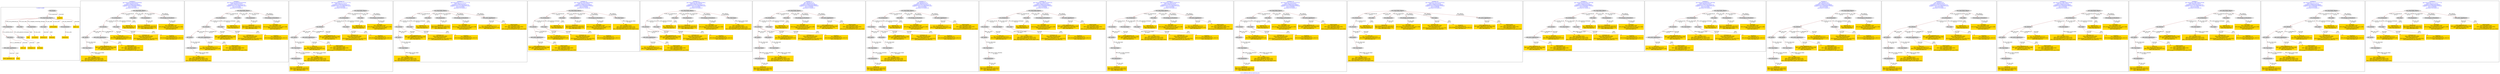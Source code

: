 digraph n0 {
fontcolor="blue"
remincross="true"
label="s14-s-california-african-american.json"
subgraph cluster_0 {
label="1-correct model"
n2[style="filled",color="white",fillcolor="lightgray",label="E12_Production1"];
n3[style="filled",color="white",fillcolor="lightgray",label="E39_Actor1"];
n4[style="filled",color="white",fillcolor="lightgray",label="E55_Type1"];
n5[style="filled",color="white",fillcolor="lightgray",label="E22_Man-Made_Object1"];
n6[style="filled",color="white",fillcolor="lightgray",label="E35_Title1"];
n7[style="filled",color="white",fillcolor="lightgray",label="E8_Acquisition1"];
n8[style="filled",color="white",fillcolor="lightgray",label="E55_Type2"];
n9[shape="plaintext",style="filled",fillcolor="gold",label="additionalInfo"];
n10[style="filled",color="white",fillcolor="lightgray",label="E54_Dimension1"];
n11[shape="plaintext",style="filled",fillcolor="gold",label="object_uri"];
n12[shape="plaintext",style="filled",fillcolor="gold",label="title"];
n13[style="filled",color="white",fillcolor="lightgray",label="E38_Image1"];
n14[shape="plaintext",style="filled",fillcolor="gold",label="imageUrl"];
n15[style="filled",color="white",fillcolor="lightgray",label="E82_Actor_Appellation1"];
n16[shape="plaintext",style="filled",fillcolor="gold",label="artist_uri"];
n17[shape="plaintext",style="filled",fillcolor="gold",label="dimensions"];
n18[shape="plaintext",style="filled",fillcolor="gold",label="technique_uri"];
n19[shape="plaintext",style="filled",fillcolor="gold",label="technique"];
n20[shape="plaintext",style="filled",fillcolor="gold",label="ethnicity_uri"];
n21[shape="plaintext",style="filled",fillcolor="gold",label="enthnicity"];
n22[shape="plaintext",style="filled",fillcolor="gold",label="artist_appellation_uri"];
n23[shape="plaintext",style="filled",fillcolor="gold",label="artist"];
n24[shape="plaintext",style="filled",fillcolor="gold",label="provenance"];
}
subgraph cluster_1 {
label="candidate 0\nlink coherence:0.8333333333333334\nnode coherence:0.8125\nconfidence:0.4830735337896637\nmapping score:0.4688948816335916\ncost:315.010002\n-precision:0.39-recall:0.32"
n26[style="filled",color="white",fillcolor="lightgray",label="E12_Production1"];
n27[style="filled",color="white",fillcolor="lightgray",label="E21_Person1"];
n28[style="filled",color="white",fillcolor="lightgray",label="E55_Type1"];
n29[style="filled",color="white",fillcolor="lightgray",label="E67_Birth1"];
n30[style="filled",color="white",fillcolor="lightgray",label="E82_Actor_Appellation1"];
n31[style="filled",color="white",fillcolor="lightgray",label="E22_Man-Made_Object1"];
n32[style="filled",color="white",fillcolor="lightgray",label="E35_Title1"];
n33[style="filled",color="white",fillcolor="lightgray",label="E54_Dimension1"];
n34[style="filled",color="white",fillcolor="lightgray",label="E52_Time-Span1"];
n35[style="filled",color="white",fillcolor="lightgray",label="E29_Design_or_Procedure1"];
n36[shape="plaintext",style="filled",fillcolor="gold",label="title\n[E35_Title,label,0.831]\n[E82_Actor_Appellation,label,0.153]\n[E54_Dimension,P3_has_note,0.014]\n[E52_Time-Span,P82a_begin_of_the_begin,0.002]"];
n37[shape="plaintext",style="filled",fillcolor="gold",label="dimensions\n[E54_Dimension,P3_has_note,0.817]\n[E82_Actor_Appellation,label,0.181]\n[E35_Title,label,0.002]"];
n38[shape="plaintext",style="filled",fillcolor="gold",label="technique\n[E55_Type,label,0.496]\n[E29_Design_or_Procedure,P3_has_note,0.496]\n[E55_Type,classLink,0.008]\n[E35_Title,label,0.0]"];
n39[shape="plaintext",style="filled",fillcolor="gold",label="artist_appellation_uri\n[E82_Actor_Appellation,classLink,0.898]\n[E21_Person,classLink,0.102]\n[E35_Title,label,0.0]"];
n40[shape="plaintext",style="filled",fillcolor="gold",label="technique_uri\n[E55_Type,classLink,0.999]\n[E55_Type,label,0.001]\n[E29_Design_or_Procedure,P3_has_note,0.001]\n[E54_Dimension,P3_has_note,0.0]"];
n41[shape="plaintext",style="filled",fillcolor="gold",label="imageUrl\n[E55_Type,label,0.5]\n[E29_Design_or_Procedure,P3_has_note,0.5]\n[E35_Title,label,0.0]"];
n42[shape="plaintext",style="filled",fillcolor="gold",label="additionalInfo\n[E35_Title,label,0.849]\n[E82_Actor_Appellation,label,0.065]\n[E55_Type,label,0.043]\n[E29_Design_or_Procedure,P3_has_note,0.043]"];
n43[shape="plaintext",style="filled",fillcolor="gold",label="ethnicity_uri\n[E55_Type,classLink,1.0]\n[E35_Title,label,0.0]"];
n44[shape="plaintext",style="filled",fillcolor="gold",label="artist_uri\n[E21_Person,classLink,0.571]\n[E82_Actor_Appellation,classLink,0.429]\n[E35_Title,label,0.0]"];
}
subgraph cluster_2 {
label="candidate 1\nlink coherence:0.8333333333333334\nnode coherence:0.8125\nconfidence:0.37871542204132747\nmapping score:0.43410884438414615\ncost:315.010002\n-precision:0.33-recall:0.27"
n46[style="filled",color="white",fillcolor="lightgray",label="E12_Production1"];
n47[style="filled",color="white",fillcolor="lightgray",label="E21_Person1"];
n48[style="filled",color="white",fillcolor="lightgray",label="E55_Type1"];
n49[style="filled",color="white",fillcolor="lightgray",label="E67_Birth1"];
n50[style="filled",color="white",fillcolor="lightgray",label="E82_Actor_Appellation1"];
n51[style="filled",color="white",fillcolor="lightgray",label="E22_Man-Made_Object1"];
n52[style="filled",color="white",fillcolor="lightgray",label="E35_Title1"];
n53[style="filled",color="white",fillcolor="lightgray",label="E54_Dimension1"];
n54[style="filled",color="white",fillcolor="lightgray",label="E52_Time-Span1"];
n55[style="filled",color="white",fillcolor="lightgray",label="E29_Design_or_Procedure1"];
n56[shape="plaintext",style="filled",fillcolor="gold",label="title\n[E35_Title,label,0.831]\n[E82_Actor_Appellation,label,0.153]\n[E54_Dimension,P3_has_note,0.014]\n[E52_Time-Span,P82a_begin_of_the_begin,0.002]"];
n57[shape="plaintext",style="filled",fillcolor="gold",label="dimensions\n[E54_Dimension,P3_has_note,0.817]\n[E82_Actor_Appellation,label,0.181]\n[E35_Title,label,0.002]"];
n58[shape="plaintext",style="filled",fillcolor="gold",label="technique\n[E55_Type,label,0.496]\n[E29_Design_or_Procedure,P3_has_note,0.496]\n[E55_Type,classLink,0.008]\n[E35_Title,label,0.0]"];
n59[shape="plaintext",style="filled",fillcolor="gold",label="artist_uri\n[E21_Person,classLink,0.571]\n[E82_Actor_Appellation,classLink,0.429]\n[E35_Title,label,0.0]"];
n60[shape="plaintext",style="filled",fillcolor="gold",label="technique_uri\n[E55_Type,classLink,0.999]\n[E55_Type,label,0.001]\n[E29_Design_or_Procedure,P3_has_note,0.001]\n[E54_Dimension,P3_has_note,0.0]"];
n61[shape="plaintext",style="filled",fillcolor="gold",label="imageUrl\n[E55_Type,label,0.5]\n[E29_Design_or_Procedure,P3_has_note,0.5]\n[E35_Title,label,0.0]"];
n62[shape="plaintext",style="filled",fillcolor="gold",label="additionalInfo\n[E35_Title,label,0.849]\n[E82_Actor_Appellation,label,0.065]\n[E55_Type,label,0.043]\n[E29_Design_or_Procedure,P3_has_note,0.043]"];
n63[shape="plaintext",style="filled",fillcolor="gold",label="ethnicity_uri\n[E55_Type,classLink,1.0]\n[E35_Title,label,0.0]"];
n64[shape="plaintext",style="filled",fillcolor="gold",label="artist_appellation_uri\n[E82_Actor_Appellation,classLink,0.898]\n[E21_Person,classLink,0.102]\n[E35_Title,label,0.0]"];
}
subgraph cluster_3 {
label="candidate 10\nlink coherence:0.7777777777777778\nnode coherence:0.8125\nconfidence:0.37871542204132747\nmapping score:0.43410884438414615\ncost:414.010002\n-precision:0.28-recall:0.23"
n66[style="filled",color="white",fillcolor="lightgray",label="E12_Production1"];
n67[style="filled",color="white",fillcolor="lightgray",label="E21_Person1"];
n68[style="filled",color="white",fillcolor="lightgray",label="E55_Type1"];
n69[style="filled",color="white",fillcolor="lightgray",label="E67_Birth1"];
n70[style="filled",color="white",fillcolor="lightgray",label="E82_Actor_Appellation1"];
n71[style="filled",color="white",fillcolor="lightgray",label="E22_Man-Made_Object1"];
n72[style="filled",color="white",fillcolor="lightgray",label="E35_Title1"];
n73[style="filled",color="white",fillcolor="lightgray",label="E52_Time-Span1"];
n74[style="filled",color="white",fillcolor="lightgray",label="E29_Design_or_Procedure1"];
n75[style="filled",color="white",fillcolor="lightgray",label="E54_Dimension1"];
n76[shape="plaintext",style="filled",fillcolor="gold",label="title\n[E35_Title,label,0.831]\n[E82_Actor_Appellation,label,0.153]\n[E54_Dimension,P3_has_note,0.014]\n[E52_Time-Span,P82a_begin_of_the_begin,0.002]"];
n77[shape="plaintext",style="filled",fillcolor="gold",label="dimensions\n[E54_Dimension,P3_has_note,0.817]\n[E82_Actor_Appellation,label,0.181]\n[E35_Title,label,0.002]"];
n78[shape="plaintext",style="filled",fillcolor="gold",label="technique\n[E55_Type,label,0.496]\n[E29_Design_or_Procedure,P3_has_note,0.496]\n[E55_Type,classLink,0.008]\n[E35_Title,label,0.0]"];
n79[shape="plaintext",style="filled",fillcolor="gold",label="artist_uri\n[E21_Person,classLink,0.571]\n[E82_Actor_Appellation,classLink,0.429]\n[E35_Title,label,0.0]"];
n80[shape="plaintext",style="filled",fillcolor="gold",label="technique_uri\n[E55_Type,classLink,0.999]\n[E55_Type,label,0.001]\n[E29_Design_or_Procedure,P3_has_note,0.001]\n[E54_Dimension,P3_has_note,0.0]"];
n81[shape="plaintext",style="filled",fillcolor="gold",label="imageUrl\n[E55_Type,label,0.5]\n[E29_Design_or_Procedure,P3_has_note,0.5]\n[E35_Title,label,0.0]"];
n82[shape="plaintext",style="filled",fillcolor="gold",label="additionalInfo\n[E35_Title,label,0.849]\n[E82_Actor_Appellation,label,0.065]\n[E55_Type,label,0.043]\n[E29_Design_or_Procedure,P3_has_note,0.043]"];
n83[shape="plaintext",style="filled",fillcolor="gold",label="ethnicity_uri\n[E55_Type,classLink,1.0]\n[E35_Title,label,0.0]"];
n84[shape="plaintext",style="filled",fillcolor="gold",label="artist_appellation_uri\n[E82_Actor_Appellation,classLink,0.898]\n[E21_Person,classLink,0.102]\n[E35_Title,label,0.0]"];
}
subgraph cluster_4 {
label="candidate 11\nlink coherence:0.7777777777777778\nnode coherence:0.8125\nconfidence:0.37871542204132747\nmapping score:0.43410884438414615\ncost:414.020004\n-precision:0.33-recall:0.27"
n86[style="filled",color="white",fillcolor="lightgray",label="E12_Production1"];
n87[style="filled",color="white",fillcolor="lightgray",label="E21_Person1"];
n88[style="filled",color="white",fillcolor="lightgray",label="E55_Type1"];
n89[style="filled",color="white",fillcolor="lightgray",label="E67_Birth1"];
n90[style="filled",color="white",fillcolor="lightgray",label="E22_Man-Made_Object1"];
n91[style="filled",color="white",fillcolor="lightgray",label="E35_Title1"];
n92[style="filled",color="white",fillcolor="lightgray",label="E54_Dimension1"];
n93[style="filled",color="white",fillcolor="lightgray",label="E52_Time-Span1"];
n94[style="filled",color="white",fillcolor="lightgray",label="E29_Design_or_Procedure1"];
n95[style="filled",color="white",fillcolor="lightgray",label="E82_Actor_Appellation1"];
n96[shape="plaintext",style="filled",fillcolor="gold",label="title\n[E35_Title,label,0.831]\n[E82_Actor_Appellation,label,0.153]\n[E54_Dimension,P3_has_note,0.014]\n[E52_Time-Span,P82a_begin_of_the_begin,0.002]"];
n97[shape="plaintext",style="filled",fillcolor="gold",label="dimensions\n[E54_Dimension,P3_has_note,0.817]\n[E82_Actor_Appellation,label,0.181]\n[E35_Title,label,0.002]"];
n98[shape="plaintext",style="filled",fillcolor="gold",label="technique\n[E55_Type,label,0.496]\n[E29_Design_or_Procedure,P3_has_note,0.496]\n[E55_Type,classLink,0.008]\n[E35_Title,label,0.0]"];
n99[shape="plaintext",style="filled",fillcolor="gold",label="artist_uri\n[E21_Person,classLink,0.571]\n[E82_Actor_Appellation,classLink,0.429]\n[E35_Title,label,0.0]"];
n100[shape="plaintext",style="filled",fillcolor="gold",label="technique_uri\n[E55_Type,classLink,0.999]\n[E55_Type,label,0.001]\n[E29_Design_or_Procedure,P3_has_note,0.001]\n[E54_Dimension,P3_has_note,0.0]"];
n101[shape="plaintext",style="filled",fillcolor="gold",label="imageUrl\n[E55_Type,label,0.5]\n[E29_Design_or_Procedure,P3_has_note,0.5]\n[E35_Title,label,0.0]"];
n102[shape="plaintext",style="filled",fillcolor="gold",label="additionalInfo\n[E35_Title,label,0.849]\n[E82_Actor_Appellation,label,0.065]\n[E55_Type,label,0.043]\n[E29_Design_or_Procedure,P3_has_note,0.043]"];
n103[shape="plaintext",style="filled",fillcolor="gold",label="ethnicity_uri\n[E55_Type,classLink,1.0]\n[E35_Title,label,0.0]"];
n104[shape="plaintext",style="filled",fillcolor="gold",label="artist_appellation_uri\n[E82_Actor_Appellation,classLink,0.898]\n[E21_Person,classLink,0.102]\n[E35_Title,label,0.0]"];
}
subgraph cluster_5 {
label="candidate 12\nlink coherence:0.7647058823529411\nnode coherence:0.8125\nconfidence:0.4830735337896637\nmapping score:0.4688948816335916\ncost:413.020004\n-precision:0.41-recall:0.32"
n106[style="filled",color="white",fillcolor="lightgray",label="E12_Production1"];
n107[style="filled",color="white",fillcolor="lightgray",label="E21_Person1"];
n108[style="filled",color="white",fillcolor="lightgray",label="E55_Type1"];
n109[style="filled",color="white",fillcolor="lightgray",label="E82_Actor_Appellation1"];
n110[style="filled",color="white",fillcolor="lightgray",label="E22_Man-Made_Object1"];
n111[style="filled",color="white",fillcolor="lightgray",label="E35_Title1"];
n112[style="filled",color="white",fillcolor="lightgray",label="E54_Dimension1"];
n113[style="filled",color="white",fillcolor="lightgray",label="E29_Design_or_Procedure1"];
n114[style="filled",color="white",fillcolor="lightgray",label="E52_Time-Span1"];
n115[shape="plaintext",style="filled",fillcolor="gold",label="title\n[E35_Title,label,0.831]\n[E82_Actor_Appellation,label,0.153]\n[E54_Dimension,P3_has_note,0.014]\n[E52_Time-Span,P82a_begin_of_the_begin,0.002]"];
n116[shape="plaintext",style="filled",fillcolor="gold",label="dimensions\n[E54_Dimension,P3_has_note,0.817]\n[E82_Actor_Appellation,label,0.181]\n[E35_Title,label,0.002]"];
n117[shape="plaintext",style="filled",fillcolor="gold",label="technique\n[E55_Type,label,0.496]\n[E29_Design_or_Procedure,P3_has_note,0.496]\n[E55_Type,classLink,0.008]\n[E35_Title,label,0.0]"];
n118[shape="plaintext",style="filled",fillcolor="gold",label="artist_appellation_uri\n[E82_Actor_Appellation,classLink,0.898]\n[E21_Person,classLink,0.102]\n[E35_Title,label,0.0]"];
n119[shape="plaintext",style="filled",fillcolor="gold",label="technique_uri\n[E55_Type,classLink,0.999]\n[E55_Type,label,0.001]\n[E29_Design_or_Procedure,P3_has_note,0.001]\n[E54_Dimension,P3_has_note,0.0]"];
n120[shape="plaintext",style="filled",fillcolor="gold",label="imageUrl\n[E55_Type,label,0.5]\n[E29_Design_or_Procedure,P3_has_note,0.5]\n[E35_Title,label,0.0]"];
n121[shape="plaintext",style="filled",fillcolor="gold",label="additionalInfo\n[E35_Title,label,0.849]\n[E82_Actor_Appellation,label,0.065]\n[E55_Type,label,0.043]\n[E29_Design_or_Procedure,P3_has_note,0.043]"];
n122[shape="plaintext",style="filled",fillcolor="gold",label="ethnicity_uri\n[E55_Type,classLink,1.0]\n[E35_Title,label,0.0]"];
n123[shape="plaintext",style="filled",fillcolor="gold",label="artist_uri\n[E21_Person,classLink,0.571]\n[E82_Actor_Appellation,classLink,0.429]\n[E35_Title,label,0.0]"];
}
subgraph cluster_6 {
label="candidate 13\nlink coherence:0.7647058823529411\nnode coherence:0.8125\nconfidence:0.37871542204132747\nmapping score:0.43410884438414615\ncost:413.020004\n-precision:0.35-recall:0.27"
n125[style="filled",color="white",fillcolor="lightgray",label="E12_Production1"];
n126[style="filled",color="white",fillcolor="lightgray",label="E21_Person1"];
n127[style="filled",color="white",fillcolor="lightgray",label="E55_Type1"];
n128[style="filled",color="white",fillcolor="lightgray",label="E82_Actor_Appellation1"];
n129[style="filled",color="white",fillcolor="lightgray",label="E22_Man-Made_Object1"];
n130[style="filled",color="white",fillcolor="lightgray",label="E35_Title1"];
n131[style="filled",color="white",fillcolor="lightgray",label="E54_Dimension1"];
n132[style="filled",color="white",fillcolor="lightgray",label="E29_Design_or_Procedure1"];
n133[style="filled",color="white",fillcolor="lightgray",label="E52_Time-Span1"];
n134[shape="plaintext",style="filled",fillcolor="gold",label="title\n[E35_Title,label,0.831]\n[E82_Actor_Appellation,label,0.153]\n[E54_Dimension,P3_has_note,0.014]\n[E52_Time-Span,P82a_begin_of_the_begin,0.002]"];
n135[shape="plaintext",style="filled",fillcolor="gold",label="dimensions\n[E54_Dimension,P3_has_note,0.817]\n[E82_Actor_Appellation,label,0.181]\n[E35_Title,label,0.002]"];
n136[shape="plaintext",style="filled",fillcolor="gold",label="technique\n[E55_Type,label,0.496]\n[E29_Design_or_Procedure,P3_has_note,0.496]\n[E55_Type,classLink,0.008]\n[E35_Title,label,0.0]"];
n137[shape="plaintext",style="filled",fillcolor="gold",label="artist_uri\n[E21_Person,classLink,0.571]\n[E82_Actor_Appellation,classLink,0.429]\n[E35_Title,label,0.0]"];
n138[shape="plaintext",style="filled",fillcolor="gold",label="technique_uri\n[E55_Type,classLink,0.999]\n[E55_Type,label,0.001]\n[E29_Design_or_Procedure,P3_has_note,0.001]\n[E54_Dimension,P3_has_note,0.0]"];
n139[shape="plaintext",style="filled",fillcolor="gold",label="imageUrl\n[E55_Type,label,0.5]\n[E29_Design_or_Procedure,P3_has_note,0.5]\n[E35_Title,label,0.0]"];
n140[shape="plaintext",style="filled",fillcolor="gold",label="additionalInfo\n[E35_Title,label,0.849]\n[E82_Actor_Appellation,label,0.065]\n[E55_Type,label,0.043]\n[E29_Design_or_Procedure,P3_has_note,0.043]"];
n141[shape="plaintext",style="filled",fillcolor="gold",label="ethnicity_uri\n[E55_Type,classLink,1.0]\n[E35_Title,label,0.0]"];
n142[shape="plaintext",style="filled",fillcolor="gold",label="artist_appellation_uri\n[E82_Actor_Appellation,classLink,0.898]\n[E21_Person,classLink,0.102]\n[E35_Title,label,0.0]"];
}
subgraph cluster_7 {
label="candidate 14\nlink coherence:0.75\nnode coherence:0.8125\nconfidence:0.4830735337896637\nmapping score:0.4688948816335916\ncost:515.020004\n-precision:0.3-recall:0.27"
n144[style="filled",color="white",fillcolor="lightgray",label="E12_Production1"];
n145[style="filled",color="white",fillcolor="lightgray",label="E21_Person1"];
n146[style="filled",color="white",fillcolor="lightgray",label="E55_Type1"];
n147[style="filled",color="white",fillcolor="lightgray",label="E67_Birth1"];
n148[style="filled",color="white",fillcolor="lightgray",label="E69_Death1"];
n149[style="filled",color="white",fillcolor="lightgray",label="E22_Man-Made_Object1"];
n150[style="filled",color="white",fillcolor="lightgray",label="E35_Title1"];
n151[style="filled",color="white",fillcolor="lightgray",label="E52_Time-Span1"];
n152[style="filled",color="white",fillcolor="lightgray",label="E52_Time-Span3"];
n153[style="filled",color="white",fillcolor="lightgray",label="E29_Design_or_Procedure1"];
n154[style="filled",color="white",fillcolor="lightgray",label="E82_Actor_Appellation1"];
n155[style="filled",color="white",fillcolor="lightgray",label="E54_Dimension1"];
n156[shape="plaintext",style="filled",fillcolor="gold",label="dimensions\n[E54_Dimension,P3_has_note,0.817]\n[E82_Actor_Appellation,label,0.181]\n[E35_Title,label,0.002]"];
n157[shape="plaintext",style="filled",fillcolor="gold",label="technique\n[E55_Type,label,0.496]\n[E29_Design_or_Procedure,P3_has_note,0.496]\n[E55_Type,classLink,0.008]\n[E35_Title,label,0.0]"];
n158[shape="plaintext",style="filled",fillcolor="gold",label="title\n[E35_Title,label,0.831]\n[E82_Actor_Appellation,label,0.153]\n[E54_Dimension,P3_has_note,0.014]\n[E52_Time-Span,P82a_begin_of_the_begin,0.002]"];
n159[shape="plaintext",style="filled",fillcolor="gold",label="artist_appellation_uri\n[E82_Actor_Appellation,classLink,0.898]\n[E21_Person,classLink,0.102]\n[E35_Title,label,0.0]"];
n160[shape="plaintext",style="filled",fillcolor="gold",label="technique_uri\n[E55_Type,classLink,0.999]\n[E55_Type,label,0.001]\n[E29_Design_or_Procedure,P3_has_note,0.001]\n[E54_Dimension,P3_has_note,0.0]"];
n161[shape="plaintext",style="filled",fillcolor="gold",label="imageUrl\n[E55_Type,label,0.5]\n[E29_Design_or_Procedure,P3_has_note,0.5]\n[E35_Title,label,0.0]"];
n162[shape="plaintext",style="filled",fillcolor="gold",label="additionalInfo\n[E35_Title,label,0.849]\n[E82_Actor_Appellation,label,0.065]\n[E55_Type,label,0.043]\n[E29_Design_or_Procedure,P3_has_note,0.043]"];
n163[shape="plaintext",style="filled",fillcolor="gold",label="ethnicity_uri\n[E55_Type,classLink,1.0]\n[E35_Title,label,0.0]"];
n164[shape="plaintext",style="filled",fillcolor="gold",label="artist_uri\n[E21_Person,classLink,0.571]\n[E82_Actor_Appellation,classLink,0.429]\n[E35_Title,label,0.0]"];
}
subgraph cluster_8 {
label="candidate 15\nlink coherence:0.75\nnode coherence:0.8125\nconfidence:0.37871542204132747\nmapping score:0.43410884438414615\ncost:515.020004\n-precision:0.25-recall:0.23"
n166[style="filled",color="white",fillcolor="lightgray",label="E12_Production1"];
n167[style="filled",color="white",fillcolor="lightgray",label="E21_Person1"];
n168[style="filled",color="white",fillcolor="lightgray",label="E55_Type1"];
n169[style="filled",color="white",fillcolor="lightgray",label="E67_Birth1"];
n170[style="filled",color="white",fillcolor="lightgray",label="E69_Death1"];
n171[style="filled",color="white",fillcolor="lightgray",label="E22_Man-Made_Object1"];
n172[style="filled",color="white",fillcolor="lightgray",label="E35_Title1"];
n173[style="filled",color="white",fillcolor="lightgray",label="E52_Time-Span1"];
n174[style="filled",color="white",fillcolor="lightgray",label="E52_Time-Span3"];
n175[style="filled",color="white",fillcolor="lightgray",label="E29_Design_or_Procedure1"];
n176[style="filled",color="white",fillcolor="lightgray",label="E82_Actor_Appellation1"];
n177[style="filled",color="white",fillcolor="lightgray",label="E54_Dimension1"];
n178[shape="plaintext",style="filled",fillcolor="gold",label="dimensions\n[E54_Dimension,P3_has_note,0.817]\n[E82_Actor_Appellation,label,0.181]\n[E35_Title,label,0.002]"];
n179[shape="plaintext",style="filled",fillcolor="gold",label="technique\n[E55_Type,label,0.496]\n[E29_Design_or_Procedure,P3_has_note,0.496]\n[E55_Type,classLink,0.008]\n[E35_Title,label,0.0]"];
n180[shape="plaintext",style="filled",fillcolor="gold",label="title\n[E35_Title,label,0.831]\n[E82_Actor_Appellation,label,0.153]\n[E54_Dimension,P3_has_note,0.014]\n[E52_Time-Span,P82a_begin_of_the_begin,0.002]"];
n181[shape="plaintext",style="filled",fillcolor="gold",label="artist_uri\n[E21_Person,classLink,0.571]\n[E82_Actor_Appellation,classLink,0.429]\n[E35_Title,label,0.0]"];
n182[shape="plaintext",style="filled",fillcolor="gold",label="technique_uri\n[E55_Type,classLink,0.999]\n[E55_Type,label,0.001]\n[E29_Design_or_Procedure,P3_has_note,0.001]\n[E54_Dimension,P3_has_note,0.0]"];
n183[shape="plaintext",style="filled",fillcolor="gold",label="imageUrl\n[E55_Type,label,0.5]\n[E29_Design_or_Procedure,P3_has_note,0.5]\n[E35_Title,label,0.0]"];
n184[shape="plaintext",style="filled",fillcolor="gold",label="additionalInfo\n[E35_Title,label,0.849]\n[E82_Actor_Appellation,label,0.065]\n[E55_Type,label,0.043]\n[E29_Design_or_Procedure,P3_has_note,0.043]"];
n185[shape="plaintext",style="filled",fillcolor="gold",label="ethnicity_uri\n[E55_Type,classLink,1.0]\n[E35_Title,label,0.0]"];
n186[shape="plaintext",style="filled",fillcolor="gold",label="artist_appellation_uri\n[E82_Actor_Appellation,classLink,0.898]\n[E21_Person,classLink,0.102]\n[E35_Title,label,0.0]"];
}
subgraph cluster_9 {
label="candidate 16\nlink coherence:0.7368421052631579\nnode coherence:0.8125\nconfidence:0.4830735337896637\nmapping score:0.4688948816335916\ncost:514.020004\n-precision:0.32-recall:0.27"
n188[style="filled",color="white",fillcolor="lightgray",label="E12_Production1"];
n189[style="filled",color="white",fillcolor="lightgray",label="E21_Person1"];
n190[style="filled",color="white",fillcolor="lightgray",label="E52_Time-Span2"];
n191[style="filled",color="white",fillcolor="lightgray",label="E55_Type1"];
n192[style="filled",color="white",fillcolor="lightgray",label="E67_Birth1"];
n193[style="filled",color="white",fillcolor="lightgray",label="E22_Man-Made_Object1"];
n194[style="filled",color="white",fillcolor="lightgray",label="E35_Title1"];
n195[style="filled",color="white",fillcolor="lightgray",label="E52_Time-Span1"];
n196[style="filled",color="white",fillcolor="lightgray",label="E29_Design_or_Procedure1"];
n197[style="filled",color="white",fillcolor="lightgray",label="E82_Actor_Appellation1"];
n198[style="filled",color="white",fillcolor="lightgray",label="E54_Dimension1"];
n199[shape="plaintext",style="filled",fillcolor="gold",label="dimensions\n[E54_Dimension,P3_has_note,0.817]\n[E82_Actor_Appellation,label,0.181]\n[E35_Title,label,0.002]"];
n200[shape="plaintext",style="filled",fillcolor="gold",label="title\n[E35_Title,label,0.831]\n[E82_Actor_Appellation,label,0.153]\n[E54_Dimension,P3_has_note,0.014]\n[E52_Time-Span,P82a_begin_of_the_begin,0.002]"];
n201[shape="plaintext",style="filled",fillcolor="gold",label="technique\n[E55_Type,label,0.496]\n[E29_Design_or_Procedure,P3_has_note,0.496]\n[E55_Type,classLink,0.008]\n[E35_Title,label,0.0]"];
n202[shape="plaintext",style="filled",fillcolor="gold",label="artist_appellation_uri\n[E82_Actor_Appellation,classLink,0.898]\n[E21_Person,classLink,0.102]\n[E35_Title,label,0.0]"];
n203[shape="plaintext",style="filled",fillcolor="gold",label="technique_uri\n[E55_Type,classLink,0.999]\n[E55_Type,label,0.001]\n[E29_Design_or_Procedure,P3_has_note,0.001]\n[E54_Dimension,P3_has_note,0.0]"];
n204[shape="plaintext",style="filled",fillcolor="gold",label="imageUrl\n[E55_Type,label,0.5]\n[E29_Design_or_Procedure,P3_has_note,0.5]\n[E35_Title,label,0.0]"];
n205[shape="plaintext",style="filled",fillcolor="gold",label="additionalInfo\n[E35_Title,label,0.849]\n[E82_Actor_Appellation,label,0.065]\n[E55_Type,label,0.043]\n[E29_Design_or_Procedure,P3_has_note,0.043]"];
n206[shape="plaintext",style="filled",fillcolor="gold",label="ethnicity_uri\n[E55_Type,classLink,1.0]\n[E35_Title,label,0.0]"];
n207[shape="plaintext",style="filled",fillcolor="gold",label="artist_uri\n[E21_Person,classLink,0.571]\n[E82_Actor_Appellation,classLink,0.429]\n[E35_Title,label,0.0]"];
}
subgraph cluster_10 {
label="candidate 17\nlink coherence:0.7368421052631579\nnode coherence:0.8125\nconfidence:0.37871542204132747\nmapping score:0.43410884438414615\ncost:514.020004\n-precision:0.26-recall:0.23"
n209[style="filled",color="white",fillcolor="lightgray",label="E12_Production1"];
n210[style="filled",color="white",fillcolor="lightgray",label="E21_Person1"];
n211[style="filled",color="white",fillcolor="lightgray",label="E52_Time-Span2"];
n212[style="filled",color="white",fillcolor="lightgray",label="E55_Type1"];
n213[style="filled",color="white",fillcolor="lightgray",label="E67_Birth1"];
n214[style="filled",color="white",fillcolor="lightgray",label="E22_Man-Made_Object1"];
n215[style="filled",color="white",fillcolor="lightgray",label="E35_Title1"];
n216[style="filled",color="white",fillcolor="lightgray",label="E52_Time-Span1"];
n217[style="filled",color="white",fillcolor="lightgray",label="E29_Design_or_Procedure1"];
n218[style="filled",color="white",fillcolor="lightgray",label="E82_Actor_Appellation1"];
n219[style="filled",color="white",fillcolor="lightgray",label="E54_Dimension1"];
n220[shape="plaintext",style="filled",fillcolor="gold",label="dimensions\n[E54_Dimension,P3_has_note,0.817]\n[E82_Actor_Appellation,label,0.181]\n[E35_Title,label,0.002]"];
n221[shape="plaintext",style="filled",fillcolor="gold",label="title\n[E35_Title,label,0.831]\n[E82_Actor_Appellation,label,0.153]\n[E54_Dimension,P3_has_note,0.014]\n[E52_Time-Span,P82a_begin_of_the_begin,0.002]"];
n222[shape="plaintext",style="filled",fillcolor="gold",label="technique\n[E55_Type,label,0.496]\n[E29_Design_or_Procedure,P3_has_note,0.496]\n[E55_Type,classLink,0.008]\n[E35_Title,label,0.0]"];
n223[shape="plaintext",style="filled",fillcolor="gold",label="artist_uri\n[E21_Person,classLink,0.571]\n[E82_Actor_Appellation,classLink,0.429]\n[E35_Title,label,0.0]"];
n224[shape="plaintext",style="filled",fillcolor="gold",label="technique_uri\n[E55_Type,classLink,0.999]\n[E55_Type,label,0.001]\n[E29_Design_or_Procedure,P3_has_note,0.001]\n[E54_Dimension,P3_has_note,0.0]"];
n225[shape="plaintext",style="filled",fillcolor="gold",label="imageUrl\n[E55_Type,label,0.5]\n[E29_Design_or_Procedure,P3_has_note,0.5]\n[E35_Title,label,0.0]"];
n226[shape="plaintext",style="filled",fillcolor="gold",label="additionalInfo\n[E35_Title,label,0.849]\n[E82_Actor_Appellation,label,0.065]\n[E55_Type,label,0.043]\n[E29_Design_or_Procedure,P3_has_note,0.043]"];
n227[shape="plaintext",style="filled",fillcolor="gold",label="ethnicity_uri\n[E55_Type,classLink,1.0]\n[E35_Title,label,0.0]"];
n228[shape="plaintext",style="filled",fillcolor="gold",label="artist_appellation_uri\n[E82_Actor_Appellation,classLink,0.898]\n[E21_Person,classLink,0.102]\n[E35_Title,label,0.0]"];
}
subgraph cluster_11 {
label="candidate 18\nlink coherence:0.7222222222222222\nnode coherence:0.8125\nconfidence:0.4830735337896637\nmapping score:0.4688948816335916\ncost:513.020004\n-precision:0.33-recall:0.27"
n230[style="filled",color="white",fillcolor="lightgray",label="E12_Production1"];
n231[style="filled",color="white",fillcolor="lightgray",label="E21_Person1"];
n232[style="filled",color="white",fillcolor="lightgray",label="E55_Type1"];
n233[style="filled",color="white",fillcolor="lightgray",label="E67_Birth1"];
n234[style="filled",color="white",fillcolor="lightgray",label="E22_Man-Made_Object1"];
n235[style="filled",color="white",fillcolor="lightgray",label="E35_Title1"];
n236[style="filled",color="white",fillcolor="lightgray",label="E52_Time-Span1"];
n237[style="filled",color="white",fillcolor="lightgray",label="E29_Design_or_Procedure1"];
n238[style="filled",color="white",fillcolor="lightgray",label="E82_Actor_Appellation1"];
n239[style="filled",color="white",fillcolor="lightgray",label="E54_Dimension1"];
n240[shape="plaintext",style="filled",fillcolor="gold",label="title\n[E35_Title,label,0.831]\n[E82_Actor_Appellation,label,0.153]\n[E54_Dimension,P3_has_note,0.014]\n[E52_Time-Span,P82a_begin_of_the_begin,0.002]"];
n241[shape="plaintext",style="filled",fillcolor="gold",label="dimensions\n[E54_Dimension,P3_has_note,0.817]\n[E82_Actor_Appellation,label,0.181]\n[E35_Title,label,0.002]"];
n242[shape="plaintext",style="filled",fillcolor="gold",label="technique\n[E55_Type,label,0.496]\n[E29_Design_or_Procedure,P3_has_note,0.496]\n[E55_Type,classLink,0.008]\n[E35_Title,label,0.0]"];
n243[shape="plaintext",style="filled",fillcolor="gold",label="artist_appellation_uri\n[E82_Actor_Appellation,classLink,0.898]\n[E21_Person,classLink,0.102]\n[E35_Title,label,0.0]"];
n244[shape="plaintext",style="filled",fillcolor="gold",label="technique_uri\n[E55_Type,classLink,0.999]\n[E55_Type,label,0.001]\n[E29_Design_or_Procedure,P3_has_note,0.001]\n[E54_Dimension,P3_has_note,0.0]"];
n245[shape="plaintext",style="filled",fillcolor="gold",label="imageUrl\n[E55_Type,label,0.5]\n[E29_Design_or_Procedure,P3_has_note,0.5]\n[E35_Title,label,0.0]"];
n246[shape="plaintext",style="filled",fillcolor="gold",label="additionalInfo\n[E35_Title,label,0.849]\n[E82_Actor_Appellation,label,0.065]\n[E55_Type,label,0.043]\n[E29_Design_or_Procedure,P3_has_note,0.043]"];
n247[shape="plaintext",style="filled",fillcolor="gold",label="ethnicity_uri\n[E55_Type,classLink,1.0]\n[E35_Title,label,0.0]"];
n248[shape="plaintext",style="filled",fillcolor="gold",label="artist_uri\n[E21_Person,classLink,0.571]\n[E82_Actor_Appellation,classLink,0.429]\n[E35_Title,label,0.0]"];
}
subgraph cluster_12 {
label="candidate 19\nlink coherence:0.7222222222222222\nnode coherence:0.8125\nconfidence:0.4830735337896637\nmapping score:0.4688948816335916\ncost:513.030006\n-precision:0.33-recall:0.27"
n250[style="filled",color="white",fillcolor="lightgray",label="E12_Production1"];
n251[style="filled",color="white",fillcolor="lightgray",label="E21_Person1"];
n252[style="filled",color="white",fillcolor="lightgray",label="E69_Death1"];
n253[style="filled",color="white",fillcolor="lightgray",label="E22_Man-Made_Object1"];
n254[style="filled",color="white",fillcolor="lightgray",label="E35_Title1"];
n255[style="filled",color="white",fillcolor="lightgray",label="E54_Dimension1"];
n256[style="filled",color="white",fillcolor="lightgray",label="E52_Time-Span3"];
n257[style="filled",color="white",fillcolor="lightgray",label="E29_Design_or_Procedure1"];
n258[style="filled",color="white",fillcolor="lightgray",label="E55_Type1"];
n259[style="filled",color="white",fillcolor="lightgray",label="E82_Actor_Appellation1"];
n260[shape="plaintext",style="filled",fillcolor="gold",label="dimensions\n[E54_Dimension,P3_has_note,0.817]\n[E82_Actor_Appellation,label,0.181]\n[E35_Title,label,0.002]"];
n261[shape="plaintext",style="filled",fillcolor="gold",label="technique\n[E55_Type,label,0.496]\n[E29_Design_or_Procedure,P3_has_note,0.496]\n[E55_Type,classLink,0.008]\n[E35_Title,label,0.0]"];
n262[shape="plaintext",style="filled",fillcolor="gold",label="title\n[E35_Title,label,0.831]\n[E82_Actor_Appellation,label,0.153]\n[E54_Dimension,P3_has_note,0.014]\n[E52_Time-Span,P82a_begin_of_the_begin,0.002]"];
n263[shape="plaintext",style="filled",fillcolor="gold",label="artist_appellation_uri\n[E82_Actor_Appellation,classLink,0.898]\n[E21_Person,classLink,0.102]\n[E35_Title,label,0.0]"];
n264[shape="plaintext",style="filled",fillcolor="gold",label="technique_uri\n[E55_Type,classLink,0.999]\n[E55_Type,label,0.001]\n[E29_Design_or_Procedure,P3_has_note,0.001]\n[E54_Dimension,P3_has_note,0.0]"];
n265[shape="plaintext",style="filled",fillcolor="gold",label="imageUrl\n[E55_Type,label,0.5]\n[E29_Design_or_Procedure,P3_has_note,0.5]\n[E35_Title,label,0.0]"];
n266[shape="plaintext",style="filled",fillcolor="gold",label="additionalInfo\n[E35_Title,label,0.849]\n[E82_Actor_Appellation,label,0.065]\n[E55_Type,label,0.043]\n[E29_Design_or_Procedure,P3_has_note,0.043]"];
n267[shape="plaintext",style="filled",fillcolor="gold",label="ethnicity_uri\n[E55_Type,classLink,1.0]\n[E35_Title,label,0.0]"];
n268[shape="plaintext",style="filled",fillcolor="gold",label="artist_uri\n[E21_Person,classLink,0.571]\n[E82_Actor_Appellation,classLink,0.429]\n[E35_Title,label,0.0]"];
}
subgraph cluster_13 {
label="candidate 2\nlink coherence:0.8235294117647058\nnode coherence:0.8125\nconfidence:0.4830735337896637\nmapping score:0.4688948816335916\ncost:314.010002\n-precision:0.41-recall:0.32"
n270[style="filled",color="white",fillcolor="lightgray",label="E12_Production1"];
n271[style="filled",color="white",fillcolor="lightgray",label="E21_Person1"];
n272[style="filled",color="white",fillcolor="lightgray",label="E52_Time-Span2"];
n273[style="filled",color="white",fillcolor="lightgray",label="E55_Type1"];
n274[style="filled",color="white",fillcolor="lightgray",label="E82_Actor_Appellation1"];
n275[style="filled",color="white",fillcolor="lightgray",label="E22_Man-Made_Object1"];
n276[style="filled",color="white",fillcolor="lightgray",label="E35_Title1"];
n277[style="filled",color="white",fillcolor="lightgray",label="E54_Dimension1"];
n278[style="filled",color="white",fillcolor="lightgray",label="E29_Design_or_Procedure1"];
n279[shape="plaintext",style="filled",fillcolor="gold",label="dimensions\n[E54_Dimension,P3_has_note,0.817]\n[E82_Actor_Appellation,label,0.181]\n[E35_Title,label,0.002]"];
n280[shape="plaintext",style="filled",fillcolor="gold",label="title\n[E35_Title,label,0.831]\n[E82_Actor_Appellation,label,0.153]\n[E54_Dimension,P3_has_note,0.014]\n[E52_Time-Span,P82a_begin_of_the_begin,0.002]"];
n281[shape="plaintext",style="filled",fillcolor="gold",label="technique\n[E55_Type,label,0.496]\n[E29_Design_or_Procedure,P3_has_note,0.496]\n[E55_Type,classLink,0.008]\n[E35_Title,label,0.0]"];
n282[shape="plaintext",style="filled",fillcolor="gold",label="artist_appellation_uri\n[E82_Actor_Appellation,classLink,0.898]\n[E21_Person,classLink,0.102]\n[E35_Title,label,0.0]"];
n283[shape="plaintext",style="filled",fillcolor="gold",label="technique_uri\n[E55_Type,classLink,0.999]\n[E55_Type,label,0.001]\n[E29_Design_or_Procedure,P3_has_note,0.001]\n[E54_Dimension,P3_has_note,0.0]"];
n284[shape="plaintext",style="filled",fillcolor="gold",label="imageUrl\n[E55_Type,label,0.5]\n[E29_Design_or_Procedure,P3_has_note,0.5]\n[E35_Title,label,0.0]"];
n285[shape="plaintext",style="filled",fillcolor="gold",label="additionalInfo\n[E35_Title,label,0.849]\n[E82_Actor_Appellation,label,0.065]\n[E55_Type,label,0.043]\n[E29_Design_or_Procedure,P3_has_note,0.043]"];
n286[shape="plaintext",style="filled",fillcolor="gold",label="ethnicity_uri\n[E55_Type,classLink,1.0]\n[E35_Title,label,0.0]"];
n287[shape="plaintext",style="filled",fillcolor="gold",label="artist_uri\n[E21_Person,classLink,0.571]\n[E82_Actor_Appellation,classLink,0.429]\n[E35_Title,label,0.0]"];
}
subgraph cluster_14 {
label="candidate 3\nlink coherence:0.8235294117647058\nnode coherence:0.8125\nconfidence:0.37871542204132747\nmapping score:0.43410884438414615\ncost:314.010002\n-precision:0.35-recall:0.27"
n289[style="filled",color="white",fillcolor="lightgray",label="E12_Production1"];
n290[style="filled",color="white",fillcolor="lightgray",label="E21_Person1"];
n291[style="filled",color="white",fillcolor="lightgray",label="E52_Time-Span2"];
n292[style="filled",color="white",fillcolor="lightgray",label="E55_Type1"];
n293[style="filled",color="white",fillcolor="lightgray",label="E82_Actor_Appellation1"];
n294[style="filled",color="white",fillcolor="lightgray",label="E22_Man-Made_Object1"];
n295[style="filled",color="white",fillcolor="lightgray",label="E35_Title1"];
n296[style="filled",color="white",fillcolor="lightgray",label="E54_Dimension1"];
n297[style="filled",color="white",fillcolor="lightgray",label="E29_Design_or_Procedure1"];
n298[shape="plaintext",style="filled",fillcolor="gold",label="dimensions\n[E54_Dimension,P3_has_note,0.817]\n[E82_Actor_Appellation,label,0.181]\n[E35_Title,label,0.002]"];
n299[shape="plaintext",style="filled",fillcolor="gold",label="title\n[E35_Title,label,0.831]\n[E82_Actor_Appellation,label,0.153]\n[E54_Dimension,P3_has_note,0.014]\n[E52_Time-Span,P82a_begin_of_the_begin,0.002]"];
n300[shape="plaintext",style="filled",fillcolor="gold",label="technique\n[E55_Type,label,0.496]\n[E29_Design_or_Procedure,P3_has_note,0.496]\n[E55_Type,classLink,0.008]\n[E35_Title,label,0.0]"];
n301[shape="plaintext",style="filled",fillcolor="gold",label="artist_uri\n[E21_Person,classLink,0.571]\n[E82_Actor_Appellation,classLink,0.429]\n[E35_Title,label,0.0]"];
n302[shape="plaintext",style="filled",fillcolor="gold",label="technique_uri\n[E55_Type,classLink,0.999]\n[E55_Type,label,0.001]\n[E29_Design_or_Procedure,P3_has_note,0.001]\n[E54_Dimension,P3_has_note,0.0]"];
n303[shape="plaintext",style="filled",fillcolor="gold",label="imageUrl\n[E55_Type,label,0.5]\n[E29_Design_or_Procedure,P3_has_note,0.5]\n[E35_Title,label,0.0]"];
n304[shape="plaintext",style="filled",fillcolor="gold",label="additionalInfo\n[E35_Title,label,0.849]\n[E82_Actor_Appellation,label,0.065]\n[E55_Type,label,0.043]\n[E29_Design_or_Procedure,P3_has_note,0.043]"];
n305[shape="plaintext",style="filled",fillcolor="gold",label="ethnicity_uri\n[E55_Type,classLink,1.0]\n[E35_Title,label,0.0]"];
n306[shape="plaintext",style="filled",fillcolor="gold",label="artist_appellation_uri\n[E82_Actor_Appellation,classLink,0.898]\n[E21_Person,classLink,0.102]\n[E35_Title,label,0.0]"];
}
subgraph cluster_15 {
label="candidate 4\nlink coherence:0.8\nnode coherence:0.8125\nconfidence:0.4830735337896637\nmapping score:0.4688948816335916\ncost:416.010002\n-precision:0.3-recall:0.27"
n308[style="filled",color="white",fillcolor="lightgray",label="E12_Production1"];
n309[style="filled",color="white",fillcolor="lightgray",label="E21_Person1"];
n310[style="filled",color="white",fillcolor="lightgray",label="E55_Type1"];
n311[style="filled",color="white",fillcolor="lightgray",label="E67_Birth1"];
n312[style="filled",color="white",fillcolor="lightgray",label="E69_Death1"];
n313[style="filled",color="white",fillcolor="lightgray",label="E82_Actor_Appellation1"];
n314[style="filled",color="white",fillcolor="lightgray",label="E22_Man-Made_Object1"];
n315[style="filled",color="white",fillcolor="lightgray",label="E35_Title1"];
n316[style="filled",color="white",fillcolor="lightgray",label="E52_Time-Span1"];
n317[style="filled",color="white",fillcolor="lightgray",label="E52_Time-Span3"];
n318[style="filled",color="white",fillcolor="lightgray",label="E29_Design_or_Procedure1"];
n319[style="filled",color="white",fillcolor="lightgray",label="E54_Dimension1"];
n320[shape="plaintext",style="filled",fillcolor="gold",label="dimensions\n[E54_Dimension,P3_has_note,0.817]\n[E82_Actor_Appellation,label,0.181]\n[E35_Title,label,0.002]"];
n321[shape="plaintext",style="filled",fillcolor="gold",label="technique\n[E55_Type,label,0.496]\n[E29_Design_or_Procedure,P3_has_note,0.496]\n[E55_Type,classLink,0.008]\n[E35_Title,label,0.0]"];
n322[shape="plaintext",style="filled",fillcolor="gold",label="title\n[E35_Title,label,0.831]\n[E82_Actor_Appellation,label,0.153]\n[E54_Dimension,P3_has_note,0.014]\n[E52_Time-Span,P82a_begin_of_the_begin,0.002]"];
n323[shape="plaintext",style="filled",fillcolor="gold",label="artist_appellation_uri\n[E82_Actor_Appellation,classLink,0.898]\n[E21_Person,classLink,0.102]\n[E35_Title,label,0.0]"];
n324[shape="plaintext",style="filled",fillcolor="gold",label="technique_uri\n[E55_Type,classLink,0.999]\n[E55_Type,label,0.001]\n[E29_Design_or_Procedure,P3_has_note,0.001]\n[E54_Dimension,P3_has_note,0.0]"];
n325[shape="plaintext",style="filled",fillcolor="gold",label="imageUrl\n[E55_Type,label,0.5]\n[E29_Design_or_Procedure,P3_has_note,0.5]\n[E35_Title,label,0.0]"];
n326[shape="plaintext",style="filled",fillcolor="gold",label="additionalInfo\n[E35_Title,label,0.849]\n[E82_Actor_Appellation,label,0.065]\n[E55_Type,label,0.043]\n[E29_Design_or_Procedure,P3_has_note,0.043]"];
n327[shape="plaintext",style="filled",fillcolor="gold",label="ethnicity_uri\n[E55_Type,classLink,1.0]\n[E35_Title,label,0.0]"];
n328[shape="plaintext",style="filled",fillcolor="gold",label="artist_uri\n[E21_Person,classLink,0.571]\n[E82_Actor_Appellation,classLink,0.429]\n[E35_Title,label,0.0]"];
}
subgraph cluster_16 {
label="candidate 5\nlink coherence:0.8\nnode coherence:0.8125\nconfidence:0.37871542204132747\nmapping score:0.43410884438414615\ncost:416.010002\n-precision:0.25-recall:0.23"
n330[style="filled",color="white",fillcolor="lightgray",label="E12_Production1"];
n331[style="filled",color="white",fillcolor="lightgray",label="E21_Person1"];
n332[style="filled",color="white",fillcolor="lightgray",label="E55_Type1"];
n333[style="filled",color="white",fillcolor="lightgray",label="E67_Birth1"];
n334[style="filled",color="white",fillcolor="lightgray",label="E69_Death1"];
n335[style="filled",color="white",fillcolor="lightgray",label="E82_Actor_Appellation1"];
n336[style="filled",color="white",fillcolor="lightgray",label="E22_Man-Made_Object1"];
n337[style="filled",color="white",fillcolor="lightgray",label="E35_Title1"];
n338[style="filled",color="white",fillcolor="lightgray",label="E52_Time-Span1"];
n339[style="filled",color="white",fillcolor="lightgray",label="E52_Time-Span3"];
n340[style="filled",color="white",fillcolor="lightgray",label="E29_Design_or_Procedure1"];
n341[style="filled",color="white",fillcolor="lightgray",label="E54_Dimension1"];
n342[shape="plaintext",style="filled",fillcolor="gold",label="dimensions\n[E54_Dimension,P3_has_note,0.817]\n[E82_Actor_Appellation,label,0.181]\n[E35_Title,label,0.002]"];
n343[shape="plaintext",style="filled",fillcolor="gold",label="technique\n[E55_Type,label,0.496]\n[E29_Design_or_Procedure,P3_has_note,0.496]\n[E55_Type,classLink,0.008]\n[E35_Title,label,0.0]"];
n344[shape="plaintext",style="filled",fillcolor="gold",label="title\n[E35_Title,label,0.831]\n[E82_Actor_Appellation,label,0.153]\n[E54_Dimension,P3_has_note,0.014]\n[E52_Time-Span,P82a_begin_of_the_begin,0.002]"];
n345[shape="plaintext",style="filled",fillcolor="gold",label="artist_uri\n[E21_Person,classLink,0.571]\n[E82_Actor_Appellation,classLink,0.429]\n[E35_Title,label,0.0]"];
n346[shape="plaintext",style="filled",fillcolor="gold",label="technique_uri\n[E55_Type,classLink,0.999]\n[E55_Type,label,0.001]\n[E29_Design_or_Procedure,P3_has_note,0.001]\n[E54_Dimension,P3_has_note,0.0]"];
n347[shape="plaintext",style="filled",fillcolor="gold",label="imageUrl\n[E55_Type,label,0.5]\n[E29_Design_or_Procedure,P3_has_note,0.5]\n[E35_Title,label,0.0]"];
n348[shape="plaintext",style="filled",fillcolor="gold",label="additionalInfo\n[E35_Title,label,0.849]\n[E82_Actor_Appellation,label,0.065]\n[E55_Type,label,0.043]\n[E29_Design_or_Procedure,P3_has_note,0.043]"];
n349[shape="plaintext",style="filled",fillcolor="gold",label="ethnicity_uri\n[E55_Type,classLink,1.0]\n[E35_Title,label,0.0]"];
n350[shape="plaintext",style="filled",fillcolor="gold",label="artist_appellation_uri\n[E82_Actor_Appellation,classLink,0.898]\n[E21_Person,classLink,0.102]\n[E35_Title,label,0.0]"];
}
subgraph cluster_17 {
label="candidate 6\nlink coherence:0.7894736842105263\nnode coherence:0.8125\nconfidence:0.4830735337896637\nmapping score:0.4688948816335916\ncost:415.010002\n-precision:0.32-recall:0.27"
n352[style="filled",color="white",fillcolor="lightgray",label="E12_Production1"];
n353[style="filled",color="white",fillcolor="lightgray",label="E21_Person1"];
n354[style="filled",color="white",fillcolor="lightgray",label="E52_Time-Span2"];
n355[style="filled",color="white",fillcolor="lightgray",label="E55_Type1"];
n356[style="filled",color="white",fillcolor="lightgray",label="E67_Birth1"];
n357[style="filled",color="white",fillcolor="lightgray",label="E82_Actor_Appellation1"];
n358[style="filled",color="white",fillcolor="lightgray",label="E22_Man-Made_Object1"];
n359[style="filled",color="white",fillcolor="lightgray",label="E35_Title1"];
n360[style="filled",color="white",fillcolor="lightgray",label="E52_Time-Span1"];
n361[style="filled",color="white",fillcolor="lightgray",label="E29_Design_or_Procedure1"];
n362[style="filled",color="white",fillcolor="lightgray",label="E54_Dimension1"];
n363[shape="plaintext",style="filled",fillcolor="gold",label="dimensions\n[E54_Dimension,P3_has_note,0.817]\n[E82_Actor_Appellation,label,0.181]\n[E35_Title,label,0.002]"];
n364[shape="plaintext",style="filled",fillcolor="gold",label="title\n[E35_Title,label,0.831]\n[E82_Actor_Appellation,label,0.153]\n[E54_Dimension,P3_has_note,0.014]\n[E52_Time-Span,P82a_begin_of_the_begin,0.002]"];
n365[shape="plaintext",style="filled",fillcolor="gold",label="technique\n[E55_Type,label,0.496]\n[E29_Design_or_Procedure,P3_has_note,0.496]\n[E55_Type,classLink,0.008]\n[E35_Title,label,0.0]"];
n366[shape="plaintext",style="filled",fillcolor="gold",label="artist_appellation_uri\n[E82_Actor_Appellation,classLink,0.898]\n[E21_Person,classLink,0.102]\n[E35_Title,label,0.0]"];
n367[shape="plaintext",style="filled",fillcolor="gold",label="technique_uri\n[E55_Type,classLink,0.999]\n[E55_Type,label,0.001]\n[E29_Design_or_Procedure,P3_has_note,0.001]\n[E54_Dimension,P3_has_note,0.0]"];
n368[shape="plaintext",style="filled",fillcolor="gold",label="imageUrl\n[E55_Type,label,0.5]\n[E29_Design_or_Procedure,P3_has_note,0.5]\n[E35_Title,label,0.0]"];
n369[shape="plaintext",style="filled",fillcolor="gold",label="additionalInfo\n[E35_Title,label,0.849]\n[E82_Actor_Appellation,label,0.065]\n[E55_Type,label,0.043]\n[E29_Design_or_Procedure,P3_has_note,0.043]"];
n370[shape="plaintext",style="filled",fillcolor="gold",label="ethnicity_uri\n[E55_Type,classLink,1.0]\n[E35_Title,label,0.0]"];
n371[shape="plaintext",style="filled",fillcolor="gold",label="artist_uri\n[E21_Person,classLink,0.571]\n[E82_Actor_Appellation,classLink,0.429]\n[E35_Title,label,0.0]"];
}
subgraph cluster_18 {
label="candidate 7\nlink coherence:0.7894736842105263\nnode coherence:0.8125\nconfidence:0.37871542204132747\nmapping score:0.43410884438414615\ncost:415.010002\n-precision:0.26-recall:0.23"
n373[style="filled",color="white",fillcolor="lightgray",label="E12_Production1"];
n374[style="filled",color="white",fillcolor="lightgray",label="E21_Person1"];
n375[style="filled",color="white",fillcolor="lightgray",label="E52_Time-Span2"];
n376[style="filled",color="white",fillcolor="lightgray",label="E55_Type1"];
n377[style="filled",color="white",fillcolor="lightgray",label="E67_Birth1"];
n378[style="filled",color="white",fillcolor="lightgray",label="E82_Actor_Appellation1"];
n379[style="filled",color="white",fillcolor="lightgray",label="E22_Man-Made_Object1"];
n380[style="filled",color="white",fillcolor="lightgray",label="E35_Title1"];
n381[style="filled",color="white",fillcolor="lightgray",label="E52_Time-Span1"];
n382[style="filled",color="white",fillcolor="lightgray",label="E29_Design_or_Procedure1"];
n383[style="filled",color="white",fillcolor="lightgray",label="E54_Dimension1"];
n384[shape="plaintext",style="filled",fillcolor="gold",label="dimensions\n[E54_Dimension,P3_has_note,0.817]\n[E82_Actor_Appellation,label,0.181]\n[E35_Title,label,0.002]"];
n385[shape="plaintext",style="filled",fillcolor="gold",label="title\n[E35_Title,label,0.831]\n[E82_Actor_Appellation,label,0.153]\n[E54_Dimension,P3_has_note,0.014]\n[E52_Time-Span,P82a_begin_of_the_begin,0.002]"];
n386[shape="plaintext",style="filled",fillcolor="gold",label="technique\n[E55_Type,label,0.496]\n[E29_Design_or_Procedure,P3_has_note,0.496]\n[E55_Type,classLink,0.008]\n[E35_Title,label,0.0]"];
n387[shape="plaintext",style="filled",fillcolor="gold",label="artist_uri\n[E21_Person,classLink,0.571]\n[E82_Actor_Appellation,classLink,0.429]\n[E35_Title,label,0.0]"];
n388[shape="plaintext",style="filled",fillcolor="gold",label="technique_uri\n[E55_Type,classLink,0.999]\n[E55_Type,label,0.001]\n[E29_Design_or_Procedure,P3_has_note,0.001]\n[E54_Dimension,P3_has_note,0.0]"];
n389[shape="plaintext",style="filled",fillcolor="gold",label="imageUrl\n[E55_Type,label,0.5]\n[E29_Design_or_Procedure,P3_has_note,0.5]\n[E35_Title,label,0.0]"];
n390[shape="plaintext",style="filled",fillcolor="gold",label="additionalInfo\n[E35_Title,label,0.849]\n[E82_Actor_Appellation,label,0.065]\n[E55_Type,label,0.043]\n[E29_Design_or_Procedure,P3_has_note,0.043]"];
n391[shape="plaintext",style="filled",fillcolor="gold",label="ethnicity_uri\n[E55_Type,classLink,1.0]\n[E35_Title,label,0.0]"];
n392[shape="plaintext",style="filled",fillcolor="gold",label="artist_appellation_uri\n[E82_Actor_Appellation,classLink,0.898]\n[E21_Person,classLink,0.102]\n[E35_Title,label,0.0]"];
}
subgraph cluster_19 {
label="candidate 8\nlink coherence:0.7777777777777778\nnode coherence:0.8125\nconfidence:0.4830735337896637\nmapping score:0.4688948816335916\ncost:414.010002\n-precision:0.33-recall:0.27"
n394[style="filled",color="white",fillcolor="lightgray",label="E12_Production1"];
n395[style="filled",color="white",fillcolor="lightgray",label="E21_Person1"];
n396[style="filled",color="white",fillcolor="lightgray",label="E55_Type1"];
n397[style="filled",color="white",fillcolor="lightgray",label="E67_Birth1"];
n398[style="filled",color="white",fillcolor="lightgray",label="E82_Actor_Appellation1"];
n399[style="filled",color="white",fillcolor="lightgray",label="E22_Man-Made_Object1"];
n400[style="filled",color="white",fillcolor="lightgray",label="E35_Title1"];
n401[style="filled",color="white",fillcolor="lightgray",label="E52_Time-Span1"];
n402[style="filled",color="white",fillcolor="lightgray",label="E29_Design_or_Procedure1"];
n403[style="filled",color="white",fillcolor="lightgray",label="E54_Dimension1"];
n404[shape="plaintext",style="filled",fillcolor="gold",label="title\n[E35_Title,label,0.831]\n[E82_Actor_Appellation,label,0.153]\n[E54_Dimension,P3_has_note,0.014]\n[E52_Time-Span,P82a_begin_of_the_begin,0.002]"];
n405[shape="plaintext",style="filled",fillcolor="gold",label="dimensions\n[E54_Dimension,P3_has_note,0.817]\n[E82_Actor_Appellation,label,0.181]\n[E35_Title,label,0.002]"];
n406[shape="plaintext",style="filled",fillcolor="gold",label="technique\n[E55_Type,label,0.496]\n[E29_Design_or_Procedure,P3_has_note,0.496]\n[E55_Type,classLink,0.008]\n[E35_Title,label,0.0]"];
n407[shape="plaintext",style="filled",fillcolor="gold",label="artist_appellation_uri\n[E82_Actor_Appellation,classLink,0.898]\n[E21_Person,classLink,0.102]\n[E35_Title,label,0.0]"];
n408[shape="plaintext",style="filled",fillcolor="gold",label="technique_uri\n[E55_Type,classLink,0.999]\n[E55_Type,label,0.001]\n[E29_Design_or_Procedure,P3_has_note,0.001]\n[E54_Dimension,P3_has_note,0.0]"];
n409[shape="plaintext",style="filled",fillcolor="gold",label="imageUrl\n[E55_Type,label,0.5]\n[E29_Design_or_Procedure,P3_has_note,0.5]\n[E35_Title,label,0.0]"];
n410[shape="plaintext",style="filled",fillcolor="gold",label="additionalInfo\n[E35_Title,label,0.849]\n[E82_Actor_Appellation,label,0.065]\n[E55_Type,label,0.043]\n[E29_Design_or_Procedure,P3_has_note,0.043]"];
n411[shape="plaintext",style="filled",fillcolor="gold",label="ethnicity_uri\n[E55_Type,classLink,1.0]\n[E35_Title,label,0.0]"];
n412[shape="plaintext",style="filled",fillcolor="gold",label="artist_uri\n[E21_Person,classLink,0.571]\n[E82_Actor_Appellation,classLink,0.429]\n[E35_Title,label,0.0]"];
}
subgraph cluster_20 {
label="candidate 9\nlink coherence:0.7777777777777778\nnode coherence:0.8125\nconfidence:0.4830735337896637\nmapping score:0.4688948816335916\ncost:414.020004\n-precision:0.39-recall:0.32"
n414[style="filled",color="white",fillcolor="lightgray",label="E12_Production1"];
n415[style="filled",color="white",fillcolor="lightgray",label="E21_Person1"];
n416[style="filled",color="white",fillcolor="lightgray",label="E55_Type1"];
n417[style="filled",color="white",fillcolor="lightgray",label="E67_Birth1"];
n418[style="filled",color="white",fillcolor="lightgray",label="E22_Man-Made_Object1"];
n419[style="filled",color="white",fillcolor="lightgray",label="E35_Title1"];
n420[style="filled",color="white",fillcolor="lightgray",label="E54_Dimension1"];
n421[style="filled",color="white",fillcolor="lightgray",label="E52_Time-Span1"];
n422[style="filled",color="white",fillcolor="lightgray",label="E29_Design_or_Procedure1"];
n423[style="filled",color="white",fillcolor="lightgray",label="E82_Actor_Appellation1"];
n424[shape="plaintext",style="filled",fillcolor="gold",label="title\n[E35_Title,label,0.831]\n[E82_Actor_Appellation,label,0.153]\n[E54_Dimension,P3_has_note,0.014]\n[E52_Time-Span,P82a_begin_of_the_begin,0.002]"];
n425[shape="plaintext",style="filled",fillcolor="gold",label="dimensions\n[E54_Dimension,P3_has_note,0.817]\n[E82_Actor_Appellation,label,0.181]\n[E35_Title,label,0.002]"];
n426[shape="plaintext",style="filled",fillcolor="gold",label="technique\n[E55_Type,label,0.496]\n[E29_Design_or_Procedure,P3_has_note,0.496]\n[E55_Type,classLink,0.008]\n[E35_Title,label,0.0]"];
n427[shape="plaintext",style="filled",fillcolor="gold",label="artist_appellation_uri\n[E82_Actor_Appellation,classLink,0.898]\n[E21_Person,classLink,0.102]\n[E35_Title,label,0.0]"];
n428[shape="plaintext",style="filled",fillcolor="gold",label="technique_uri\n[E55_Type,classLink,0.999]\n[E55_Type,label,0.001]\n[E29_Design_or_Procedure,P3_has_note,0.001]\n[E54_Dimension,P3_has_note,0.0]"];
n429[shape="plaintext",style="filled",fillcolor="gold",label="imageUrl\n[E55_Type,label,0.5]\n[E29_Design_or_Procedure,P3_has_note,0.5]\n[E35_Title,label,0.0]"];
n430[shape="plaintext",style="filled",fillcolor="gold",label="additionalInfo\n[E35_Title,label,0.849]\n[E82_Actor_Appellation,label,0.065]\n[E55_Type,label,0.043]\n[E29_Design_or_Procedure,P3_has_note,0.043]"];
n431[shape="plaintext",style="filled",fillcolor="gold",label="ethnicity_uri\n[E55_Type,classLink,1.0]\n[E35_Title,label,0.0]"];
n432[shape="plaintext",style="filled",fillcolor="gold",label="artist_uri\n[E21_Person,classLink,0.571]\n[E82_Actor_Appellation,classLink,0.429]\n[E35_Title,label,0.0]"];
}
n2 -> n3[color="brown",fontcolor="black",label="P14_carried_out_by"]
n2 -> n4[color="brown",fontcolor="black",label="P32_used_general_technique"]
n5 -> n6[color="brown",fontcolor="black",label="P102_has_title"]
n5 -> n2[color="brown",fontcolor="black",label="P108i_was_produced_by"]
n5 -> n7[color="brown",fontcolor="black",label="P24i_changed_ownership_through"]
n5 -> n8[color="brown",fontcolor="black",label="P2_has_type"]
n5 -> n9[color="brown",fontcolor="black",label="P3_has_note"]
n5 -> n10[color="brown",fontcolor="black",label="P43_has_dimension"]
n5 -> n11[color="brown",fontcolor="black",label="classLink"]
n6 -> n12[color="brown",fontcolor="black",label="label"]
n13 -> n5[color="brown",fontcolor="black",label="P138_represents"]
n13 -> n14[color="brown",fontcolor="black",label="classLink"]
n3 -> n15[color="brown",fontcolor="black",label="P131_is_identified_by"]
n3 -> n16[color="brown",fontcolor="black",label="classLink"]
n10 -> n17[color="brown",fontcolor="black",label="P3_has_note"]
n4 -> n18[color="brown",fontcolor="black",label="classLink"]
n4 -> n19[color="brown",fontcolor="black",label="label"]
n8 -> n20[color="brown",fontcolor="black",label="classLink"]
n8 -> n21[color="brown",fontcolor="black",label="label"]
n15 -> n22[color="brown",fontcolor="black",label="classLink"]
n15 -> n23[color="brown",fontcolor="black",label="label"]
n7 -> n24[color="brown",fontcolor="black",label="P3_has_note"]
n26 -> n27[color="brown",fontcolor="black",label="P14_carried_out_by\nw=1.0"]
n26 -> n28[color="brown",fontcolor="black",label="P32_used_general_technique\nw=1.0"]
n27 -> n29[color="brown",fontcolor="black",label="P98i_was_born\nw=1.0"]
n27 -> n30[color="brown",fontcolor="black",label="P131_is_identified_by\nw=1.0"]
n31 -> n26[color="brown",fontcolor="black",label="P108i_was_produced_by\nw=1.0"]
n31 -> n32[color="brown",fontcolor="black",label="P102_has_title\nw=1.0"]
n31 -> n33[color="brown",fontcolor="black",label="P43_has_dimension\nw=1.0"]
n29 -> n34[color="brown",fontcolor="black",label="P4_has_time-span\nw=1.0"]
n31 -> n35[color="brown",fontcolor="black",label="P62_depicts\nw=100.010002"]
n34 -> n36[color="brown",fontcolor="black",label="P82a_begin_of_the_begin\nw=100.0"]
n33 -> n37[color="brown",fontcolor="black",label="P3_has_note\nw=1.0"]
n35 -> n38[color="brown",fontcolor="black",label="P3_has_note\nw=100.0"]
n30 -> n39[color="brown",fontcolor="black",label="classLink\nw=1.0"]
n28 -> n40[color="brown",fontcolor="black",label="classLink\nw=1.0"]
n28 -> n41[color="brown",fontcolor="black",label="label\nw=1.0"]
n30 -> n42[color="brown",fontcolor="black",label="label\nw=1.0"]
n32 -> n43[color="brown",fontcolor="black",label="label\nw=1.0"]
n27 -> n44[color="brown",fontcolor="black",label="classLink\nw=1.0"]
n46 -> n47[color="brown",fontcolor="black",label="P14_carried_out_by\nw=1.0"]
n46 -> n48[color="brown",fontcolor="black",label="P32_used_general_technique\nw=1.0"]
n47 -> n49[color="brown",fontcolor="black",label="P98i_was_born\nw=1.0"]
n47 -> n50[color="brown",fontcolor="black",label="P131_is_identified_by\nw=1.0"]
n51 -> n46[color="brown",fontcolor="black",label="P108i_was_produced_by\nw=1.0"]
n51 -> n52[color="brown",fontcolor="black",label="P102_has_title\nw=1.0"]
n51 -> n53[color="brown",fontcolor="black",label="P43_has_dimension\nw=1.0"]
n49 -> n54[color="brown",fontcolor="black",label="P4_has_time-span\nw=1.0"]
n51 -> n55[color="brown",fontcolor="black",label="P62_depicts\nw=100.010002"]
n54 -> n56[color="brown",fontcolor="black",label="P82a_begin_of_the_begin\nw=100.0"]
n53 -> n57[color="brown",fontcolor="black",label="P3_has_note\nw=1.0"]
n55 -> n58[color="brown",fontcolor="black",label="P3_has_note\nw=100.0"]
n50 -> n59[color="brown",fontcolor="black",label="classLink\nw=1.0"]
n48 -> n60[color="brown",fontcolor="black",label="classLink\nw=1.0"]
n48 -> n61[color="brown",fontcolor="black",label="label\nw=1.0"]
n50 -> n62[color="brown",fontcolor="black",label="label\nw=1.0"]
n52 -> n63[color="brown",fontcolor="black",label="label\nw=1.0"]
n47 -> n64[color="brown",fontcolor="black",label="classLink\nw=1.0"]
n66 -> n67[color="brown",fontcolor="black",label="P14_carried_out_by\nw=1.0"]
n66 -> n68[color="brown",fontcolor="black",label="P32_used_general_technique\nw=1.0"]
n67 -> n69[color="brown",fontcolor="black",label="P98i_was_born\nw=1.0"]
n67 -> n70[color="brown",fontcolor="black",label="P131_is_identified_by\nw=1.0"]
n71 -> n66[color="brown",fontcolor="black",label="P108i_was_produced_by\nw=1.0"]
n71 -> n72[color="brown",fontcolor="black",label="P102_has_title\nw=1.0"]
n69 -> n73[color="brown",fontcolor="black",label="P4_has_time-span\nw=1.0"]
n71 -> n74[color="brown",fontcolor="black",label="P62_depicts\nw=100.010002"]
n73 -> n75[color="brown",fontcolor="black",label="P83_had_at_least_duration\nw=100.0"]
n73 -> n76[color="brown",fontcolor="black",label="P82a_begin_of_the_begin\nw=100.0"]
n75 -> n77[color="brown",fontcolor="black",label="P3_has_note\nw=1.0"]
n74 -> n78[color="brown",fontcolor="black",label="P3_has_note\nw=100.0"]
n70 -> n79[color="brown",fontcolor="black",label="classLink\nw=1.0"]
n68 -> n80[color="brown",fontcolor="black",label="classLink\nw=1.0"]
n68 -> n81[color="brown",fontcolor="black",label="label\nw=1.0"]
n70 -> n82[color="brown",fontcolor="black",label="label\nw=1.0"]
n72 -> n83[color="brown",fontcolor="black",label="label\nw=1.0"]
n67 -> n84[color="brown",fontcolor="black",label="classLink\nw=1.0"]
n86 -> n87[color="brown",fontcolor="black",label="P14_carried_out_by\nw=1.0"]
n86 -> n88[color="brown",fontcolor="black",label="P32_used_general_technique\nw=1.0"]
n87 -> n89[color="brown",fontcolor="black",label="P98i_was_born\nw=1.0"]
n90 -> n86[color="brown",fontcolor="black",label="P108i_was_produced_by\nw=1.0"]
n90 -> n91[color="brown",fontcolor="black",label="P102_has_title\nw=1.0"]
n90 -> n92[color="brown",fontcolor="black",label="P43_has_dimension\nw=1.0"]
n89 -> n93[color="brown",fontcolor="black",label="P4_has_time-span\nw=1.0"]
n90 -> n94[color="brown",fontcolor="black",label="P62_depicts\nw=100.010002"]
n90 -> n95[color="brown",fontcolor="black",label="P62_depicts\nw=100.010002"]
n93 -> n96[color="brown",fontcolor="black",label="P82a_begin_of_the_begin\nw=100.0"]
n92 -> n97[color="brown",fontcolor="black",label="P3_has_note\nw=1.0"]
n94 -> n98[color="brown",fontcolor="black",label="P3_has_note\nw=100.0"]
n95 -> n99[color="brown",fontcolor="black",label="classLink\nw=1.0"]
n88 -> n100[color="brown",fontcolor="black",label="classLink\nw=1.0"]
n88 -> n101[color="brown",fontcolor="black",label="label\nw=1.0"]
n95 -> n102[color="brown",fontcolor="black",label="label\nw=1.0"]
n91 -> n103[color="brown",fontcolor="black",label="label\nw=1.0"]
n87 -> n104[color="brown",fontcolor="black",label="classLink\nw=1.0"]
n106 -> n107[color="brown",fontcolor="black",label="P14_carried_out_by\nw=1.0"]
n106 -> n108[color="brown",fontcolor="black",label="P32_used_general_technique\nw=1.0"]
n107 -> n109[color="brown",fontcolor="black",label="P131_is_identified_by\nw=1.0"]
n110 -> n106[color="brown",fontcolor="black",label="P108i_was_produced_by\nw=1.0"]
n110 -> n111[color="brown",fontcolor="black",label="P102_has_title\nw=1.0"]
n110 -> n112[color="brown",fontcolor="black",label="P43_has_dimension\nw=1.0"]
n110 -> n113[color="brown",fontcolor="black",label="P62_depicts\nw=100.010002"]
n110 -> n114[color="brown",fontcolor="black",label="P62_depicts\nw=100.010002"]
n114 -> n115[color="brown",fontcolor="black",label="P82a_begin_of_the_begin\nw=100.0"]
n112 -> n116[color="brown",fontcolor="black",label="P3_has_note\nw=1.0"]
n113 -> n117[color="brown",fontcolor="black",label="P3_has_note\nw=100.0"]
n109 -> n118[color="brown",fontcolor="black",label="classLink\nw=1.0"]
n108 -> n119[color="brown",fontcolor="black",label="classLink\nw=1.0"]
n108 -> n120[color="brown",fontcolor="black",label="label\nw=1.0"]
n109 -> n121[color="brown",fontcolor="black",label="label\nw=1.0"]
n111 -> n122[color="brown",fontcolor="black",label="label\nw=1.0"]
n107 -> n123[color="brown",fontcolor="black",label="classLink\nw=1.0"]
n125 -> n126[color="brown",fontcolor="black",label="P14_carried_out_by\nw=1.0"]
n125 -> n127[color="brown",fontcolor="black",label="P32_used_general_technique\nw=1.0"]
n126 -> n128[color="brown",fontcolor="black",label="P131_is_identified_by\nw=1.0"]
n129 -> n125[color="brown",fontcolor="black",label="P108i_was_produced_by\nw=1.0"]
n129 -> n130[color="brown",fontcolor="black",label="P102_has_title\nw=1.0"]
n129 -> n131[color="brown",fontcolor="black",label="P43_has_dimension\nw=1.0"]
n129 -> n132[color="brown",fontcolor="black",label="P62_depicts\nw=100.010002"]
n129 -> n133[color="brown",fontcolor="black",label="P62_depicts\nw=100.010002"]
n133 -> n134[color="brown",fontcolor="black",label="P82a_begin_of_the_begin\nw=100.0"]
n131 -> n135[color="brown",fontcolor="black",label="P3_has_note\nw=1.0"]
n132 -> n136[color="brown",fontcolor="black",label="P3_has_note\nw=100.0"]
n128 -> n137[color="brown",fontcolor="black",label="classLink\nw=1.0"]
n127 -> n138[color="brown",fontcolor="black",label="classLink\nw=1.0"]
n127 -> n139[color="brown",fontcolor="black",label="label\nw=1.0"]
n128 -> n140[color="brown",fontcolor="black",label="label\nw=1.0"]
n130 -> n141[color="brown",fontcolor="black",label="label\nw=1.0"]
n126 -> n142[color="brown",fontcolor="black",label="classLink\nw=1.0"]
n144 -> n145[color="brown",fontcolor="black",label="P14_carried_out_by\nw=1.0"]
n144 -> n146[color="brown",fontcolor="black",label="P32_used_general_technique\nw=1.0"]
n145 -> n147[color="brown",fontcolor="black",label="P98i_was_born\nw=1.0"]
n145 -> n148[color="brown",fontcolor="black",label="P100i_died_in\nw=1.0"]
n149 -> n144[color="brown",fontcolor="black",label="P108i_was_produced_by\nw=1.0"]
n149 -> n150[color="brown",fontcolor="black",label="P102_has_title\nw=1.0"]
n147 -> n151[color="brown",fontcolor="black",label="P4_has_time-span\nw=1.0"]
n148 -> n152[color="brown",fontcolor="black",label="P4_has_time-span\nw=1.0"]
n149 -> n153[color="brown",fontcolor="black",label="P62_depicts\nw=100.010002"]
n149 -> n154[color="brown",fontcolor="black",label="P62_depicts\nw=100.010002"]
n151 -> n155[color="brown",fontcolor="black",label="P83_had_at_least_duration\nw=100.0"]
n155 -> n156[color="brown",fontcolor="black",label="P3_has_note\nw=1.0"]
n153 -> n157[color="brown",fontcolor="black",label="P3_has_note\nw=100.0"]
n152 -> n158[color="brown",fontcolor="black",label="P82a_begin_of_the_begin\nw=100.0"]
n154 -> n159[color="brown",fontcolor="black",label="classLink\nw=1.0"]
n146 -> n160[color="brown",fontcolor="black",label="classLink\nw=1.0"]
n146 -> n161[color="brown",fontcolor="black",label="label\nw=1.0"]
n154 -> n162[color="brown",fontcolor="black",label="label\nw=1.0"]
n150 -> n163[color="brown",fontcolor="black",label="label\nw=1.0"]
n145 -> n164[color="brown",fontcolor="black",label="classLink\nw=1.0"]
n166 -> n167[color="brown",fontcolor="black",label="P14_carried_out_by\nw=1.0"]
n166 -> n168[color="brown",fontcolor="black",label="P32_used_general_technique\nw=1.0"]
n167 -> n169[color="brown",fontcolor="black",label="P98i_was_born\nw=1.0"]
n167 -> n170[color="brown",fontcolor="black",label="P100i_died_in\nw=1.0"]
n171 -> n166[color="brown",fontcolor="black",label="P108i_was_produced_by\nw=1.0"]
n171 -> n172[color="brown",fontcolor="black",label="P102_has_title\nw=1.0"]
n169 -> n173[color="brown",fontcolor="black",label="P4_has_time-span\nw=1.0"]
n170 -> n174[color="brown",fontcolor="black",label="P4_has_time-span\nw=1.0"]
n171 -> n175[color="brown",fontcolor="black",label="P62_depicts\nw=100.010002"]
n171 -> n176[color="brown",fontcolor="black",label="P62_depicts\nw=100.010002"]
n173 -> n177[color="brown",fontcolor="black",label="P83_had_at_least_duration\nw=100.0"]
n177 -> n178[color="brown",fontcolor="black",label="P3_has_note\nw=1.0"]
n175 -> n179[color="brown",fontcolor="black",label="P3_has_note\nw=100.0"]
n174 -> n180[color="brown",fontcolor="black",label="P82a_begin_of_the_begin\nw=100.0"]
n176 -> n181[color="brown",fontcolor="black",label="classLink\nw=1.0"]
n168 -> n182[color="brown",fontcolor="black",label="classLink\nw=1.0"]
n168 -> n183[color="brown",fontcolor="black",label="label\nw=1.0"]
n176 -> n184[color="brown",fontcolor="black",label="label\nw=1.0"]
n172 -> n185[color="brown",fontcolor="black",label="label\nw=1.0"]
n167 -> n186[color="brown",fontcolor="black",label="classLink\nw=1.0"]
n188 -> n189[color="brown",fontcolor="black",label="P14_carried_out_by\nw=1.0"]
n188 -> n190[color="brown",fontcolor="black",label="P4_has_time-span\nw=1.0"]
n188 -> n191[color="brown",fontcolor="black",label="P32_used_general_technique\nw=1.0"]
n189 -> n192[color="brown",fontcolor="black",label="P98i_was_born\nw=1.0"]
n193 -> n188[color="brown",fontcolor="black",label="P108i_was_produced_by\nw=1.0"]
n193 -> n194[color="brown",fontcolor="black",label="P102_has_title\nw=1.0"]
n192 -> n195[color="brown",fontcolor="black",label="P4_has_time-span\nw=1.0"]
n193 -> n196[color="brown",fontcolor="black",label="P62_depicts\nw=100.010002"]
n193 -> n197[color="brown",fontcolor="black",label="P62_depicts\nw=100.010002"]
n195 -> n198[color="brown",fontcolor="black",label="P83_had_at_least_duration\nw=100.0"]
n198 -> n199[color="brown",fontcolor="black",label="P3_has_note\nw=1.0"]
n190 -> n200[color="brown",fontcolor="black",label="P82a_begin_of_the_begin\nw=100.0"]
n196 -> n201[color="brown",fontcolor="black",label="P3_has_note\nw=100.0"]
n197 -> n202[color="brown",fontcolor="black",label="classLink\nw=1.0"]
n191 -> n203[color="brown",fontcolor="black",label="classLink\nw=1.0"]
n191 -> n204[color="brown",fontcolor="black",label="label\nw=1.0"]
n197 -> n205[color="brown",fontcolor="black",label="label\nw=1.0"]
n194 -> n206[color="brown",fontcolor="black",label="label\nw=1.0"]
n189 -> n207[color="brown",fontcolor="black",label="classLink\nw=1.0"]
n209 -> n210[color="brown",fontcolor="black",label="P14_carried_out_by\nw=1.0"]
n209 -> n211[color="brown",fontcolor="black",label="P4_has_time-span\nw=1.0"]
n209 -> n212[color="brown",fontcolor="black",label="P32_used_general_technique\nw=1.0"]
n210 -> n213[color="brown",fontcolor="black",label="P98i_was_born\nw=1.0"]
n214 -> n209[color="brown",fontcolor="black",label="P108i_was_produced_by\nw=1.0"]
n214 -> n215[color="brown",fontcolor="black",label="P102_has_title\nw=1.0"]
n213 -> n216[color="brown",fontcolor="black",label="P4_has_time-span\nw=1.0"]
n214 -> n217[color="brown",fontcolor="black",label="P62_depicts\nw=100.010002"]
n214 -> n218[color="brown",fontcolor="black",label="P62_depicts\nw=100.010002"]
n216 -> n219[color="brown",fontcolor="black",label="P83_had_at_least_duration\nw=100.0"]
n219 -> n220[color="brown",fontcolor="black",label="P3_has_note\nw=1.0"]
n211 -> n221[color="brown",fontcolor="black",label="P82a_begin_of_the_begin\nw=100.0"]
n217 -> n222[color="brown",fontcolor="black",label="P3_has_note\nw=100.0"]
n218 -> n223[color="brown",fontcolor="black",label="classLink\nw=1.0"]
n212 -> n224[color="brown",fontcolor="black",label="classLink\nw=1.0"]
n212 -> n225[color="brown",fontcolor="black",label="label\nw=1.0"]
n218 -> n226[color="brown",fontcolor="black",label="label\nw=1.0"]
n215 -> n227[color="brown",fontcolor="black",label="label\nw=1.0"]
n210 -> n228[color="brown",fontcolor="black",label="classLink\nw=1.0"]
n230 -> n231[color="brown",fontcolor="black",label="P14_carried_out_by\nw=1.0"]
n230 -> n232[color="brown",fontcolor="black",label="P32_used_general_technique\nw=1.0"]
n231 -> n233[color="brown",fontcolor="black",label="P98i_was_born\nw=1.0"]
n234 -> n230[color="brown",fontcolor="black",label="P108i_was_produced_by\nw=1.0"]
n234 -> n235[color="brown",fontcolor="black",label="P102_has_title\nw=1.0"]
n233 -> n236[color="brown",fontcolor="black",label="P4_has_time-span\nw=1.0"]
n234 -> n237[color="brown",fontcolor="black",label="P62_depicts\nw=100.010002"]
n234 -> n238[color="brown",fontcolor="black",label="P62_depicts\nw=100.010002"]
n236 -> n239[color="brown",fontcolor="black",label="P83_had_at_least_duration\nw=100.0"]
n236 -> n240[color="brown",fontcolor="black",label="P82a_begin_of_the_begin\nw=100.0"]
n239 -> n241[color="brown",fontcolor="black",label="P3_has_note\nw=1.0"]
n237 -> n242[color="brown",fontcolor="black",label="P3_has_note\nw=100.0"]
n238 -> n243[color="brown",fontcolor="black",label="classLink\nw=1.0"]
n232 -> n244[color="brown",fontcolor="black",label="classLink\nw=1.0"]
n232 -> n245[color="brown",fontcolor="black",label="label\nw=1.0"]
n238 -> n246[color="brown",fontcolor="black",label="label\nw=1.0"]
n235 -> n247[color="brown",fontcolor="black",label="label\nw=1.0"]
n231 -> n248[color="brown",fontcolor="black",label="classLink\nw=1.0"]
n250 -> n251[color="brown",fontcolor="black",label="P14_carried_out_by\nw=1.0"]
n251 -> n252[color="brown",fontcolor="black",label="P100i_died_in\nw=1.0"]
n253 -> n250[color="brown",fontcolor="black",label="P108i_was_produced_by\nw=1.0"]
n253 -> n254[color="brown",fontcolor="black",label="P102_has_title\nw=1.0"]
n253 -> n255[color="brown",fontcolor="black",label="P43_has_dimension\nw=1.0"]
n252 -> n256[color="brown",fontcolor="black",label="P4_has_time-span\nw=1.0"]
n253 -> n257[color="brown",fontcolor="black",label="P62_depicts\nw=100.010002"]
n253 -> n258[color="brown",fontcolor="black",label="P62_depicts\nw=100.010002"]
n253 -> n259[color="brown",fontcolor="black",label="P62_depicts\nw=100.010002"]
n255 -> n260[color="brown",fontcolor="black",label="P3_has_note\nw=1.0"]
n257 -> n261[color="brown",fontcolor="black",label="P3_has_note\nw=100.0"]
n256 -> n262[color="brown",fontcolor="black",label="P82a_begin_of_the_begin\nw=100.0"]
n259 -> n263[color="brown",fontcolor="black",label="classLink\nw=1.0"]
n258 -> n264[color="brown",fontcolor="black",label="classLink\nw=1.0"]
n258 -> n265[color="brown",fontcolor="black",label="label\nw=1.0"]
n259 -> n266[color="brown",fontcolor="black",label="label\nw=1.0"]
n254 -> n267[color="brown",fontcolor="black",label="label\nw=1.0"]
n251 -> n268[color="brown",fontcolor="black",label="classLink\nw=1.0"]
n270 -> n271[color="brown",fontcolor="black",label="P14_carried_out_by\nw=1.0"]
n270 -> n272[color="brown",fontcolor="black",label="P4_has_time-span\nw=1.0"]
n270 -> n273[color="brown",fontcolor="black",label="P32_used_general_technique\nw=1.0"]
n271 -> n274[color="brown",fontcolor="black",label="P131_is_identified_by\nw=1.0"]
n275 -> n270[color="brown",fontcolor="black",label="P108i_was_produced_by\nw=1.0"]
n275 -> n276[color="brown",fontcolor="black",label="P102_has_title\nw=1.0"]
n275 -> n277[color="brown",fontcolor="black",label="P43_has_dimension\nw=1.0"]
n275 -> n278[color="brown",fontcolor="black",label="P62_depicts\nw=100.010002"]
n277 -> n279[color="brown",fontcolor="black",label="P3_has_note\nw=1.0"]
n272 -> n280[color="brown",fontcolor="black",label="P82a_begin_of_the_begin\nw=100.0"]
n278 -> n281[color="brown",fontcolor="black",label="P3_has_note\nw=100.0"]
n274 -> n282[color="brown",fontcolor="black",label="classLink\nw=1.0"]
n273 -> n283[color="brown",fontcolor="black",label="classLink\nw=1.0"]
n273 -> n284[color="brown",fontcolor="black",label="label\nw=1.0"]
n274 -> n285[color="brown",fontcolor="black",label="label\nw=1.0"]
n276 -> n286[color="brown",fontcolor="black",label="label\nw=1.0"]
n271 -> n287[color="brown",fontcolor="black",label="classLink\nw=1.0"]
n289 -> n290[color="brown",fontcolor="black",label="P14_carried_out_by\nw=1.0"]
n289 -> n291[color="brown",fontcolor="black",label="P4_has_time-span\nw=1.0"]
n289 -> n292[color="brown",fontcolor="black",label="P32_used_general_technique\nw=1.0"]
n290 -> n293[color="brown",fontcolor="black",label="P131_is_identified_by\nw=1.0"]
n294 -> n289[color="brown",fontcolor="black",label="P108i_was_produced_by\nw=1.0"]
n294 -> n295[color="brown",fontcolor="black",label="P102_has_title\nw=1.0"]
n294 -> n296[color="brown",fontcolor="black",label="P43_has_dimension\nw=1.0"]
n294 -> n297[color="brown",fontcolor="black",label="P62_depicts\nw=100.010002"]
n296 -> n298[color="brown",fontcolor="black",label="P3_has_note\nw=1.0"]
n291 -> n299[color="brown",fontcolor="black",label="P82a_begin_of_the_begin\nw=100.0"]
n297 -> n300[color="brown",fontcolor="black",label="P3_has_note\nw=100.0"]
n293 -> n301[color="brown",fontcolor="black",label="classLink\nw=1.0"]
n292 -> n302[color="brown",fontcolor="black",label="classLink\nw=1.0"]
n292 -> n303[color="brown",fontcolor="black",label="label\nw=1.0"]
n293 -> n304[color="brown",fontcolor="black",label="label\nw=1.0"]
n295 -> n305[color="brown",fontcolor="black",label="label\nw=1.0"]
n290 -> n306[color="brown",fontcolor="black",label="classLink\nw=1.0"]
n308 -> n309[color="brown",fontcolor="black",label="P14_carried_out_by\nw=1.0"]
n308 -> n310[color="brown",fontcolor="black",label="P32_used_general_technique\nw=1.0"]
n309 -> n311[color="brown",fontcolor="black",label="P98i_was_born\nw=1.0"]
n309 -> n312[color="brown",fontcolor="black",label="P100i_died_in\nw=1.0"]
n309 -> n313[color="brown",fontcolor="black",label="P131_is_identified_by\nw=1.0"]
n314 -> n308[color="brown",fontcolor="black",label="P108i_was_produced_by\nw=1.0"]
n314 -> n315[color="brown",fontcolor="black",label="P102_has_title\nw=1.0"]
n311 -> n316[color="brown",fontcolor="black",label="P4_has_time-span\nw=1.0"]
n312 -> n317[color="brown",fontcolor="black",label="P4_has_time-span\nw=1.0"]
n314 -> n318[color="brown",fontcolor="black",label="P62_depicts\nw=100.010002"]
n316 -> n319[color="brown",fontcolor="black",label="P83_had_at_least_duration\nw=100.0"]
n319 -> n320[color="brown",fontcolor="black",label="P3_has_note\nw=1.0"]
n318 -> n321[color="brown",fontcolor="black",label="P3_has_note\nw=100.0"]
n317 -> n322[color="brown",fontcolor="black",label="P82a_begin_of_the_begin\nw=100.0"]
n313 -> n323[color="brown",fontcolor="black",label="classLink\nw=1.0"]
n310 -> n324[color="brown",fontcolor="black",label="classLink\nw=1.0"]
n310 -> n325[color="brown",fontcolor="black",label="label\nw=1.0"]
n313 -> n326[color="brown",fontcolor="black",label="label\nw=1.0"]
n315 -> n327[color="brown",fontcolor="black",label="label\nw=1.0"]
n309 -> n328[color="brown",fontcolor="black",label="classLink\nw=1.0"]
n330 -> n331[color="brown",fontcolor="black",label="P14_carried_out_by\nw=1.0"]
n330 -> n332[color="brown",fontcolor="black",label="P32_used_general_technique\nw=1.0"]
n331 -> n333[color="brown",fontcolor="black",label="P98i_was_born\nw=1.0"]
n331 -> n334[color="brown",fontcolor="black",label="P100i_died_in\nw=1.0"]
n331 -> n335[color="brown",fontcolor="black",label="P131_is_identified_by\nw=1.0"]
n336 -> n330[color="brown",fontcolor="black",label="P108i_was_produced_by\nw=1.0"]
n336 -> n337[color="brown",fontcolor="black",label="P102_has_title\nw=1.0"]
n333 -> n338[color="brown",fontcolor="black",label="P4_has_time-span\nw=1.0"]
n334 -> n339[color="brown",fontcolor="black",label="P4_has_time-span\nw=1.0"]
n336 -> n340[color="brown",fontcolor="black",label="P62_depicts\nw=100.010002"]
n338 -> n341[color="brown",fontcolor="black",label="P83_had_at_least_duration\nw=100.0"]
n341 -> n342[color="brown",fontcolor="black",label="P3_has_note\nw=1.0"]
n340 -> n343[color="brown",fontcolor="black",label="P3_has_note\nw=100.0"]
n339 -> n344[color="brown",fontcolor="black",label="P82a_begin_of_the_begin\nw=100.0"]
n335 -> n345[color="brown",fontcolor="black",label="classLink\nw=1.0"]
n332 -> n346[color="brown",fontcolor="black",label="classLink\nw=1.0"]
n332 -> n347[color="brown",fontcolor="black",label="label\nw=1.0"]
n335 -> n348[color="brown",fontcolor="black",label="label\nw=1.0"]
n337 -> n349[color="brown",fontcolor="black",label="label\nw=1.0"]
n331 -> n350[color="brown",fontcolor="black",label="classLink\nw=1.0"]
n352 -> n353[color="brown",fontcolor="black",label="P14_carried_out_by\nw=1.0"]
n352 -> n354[color="brown",fontcolor="black",label="P4_has_time-span\nw=1.0"]
n352 -> n355[color="brown",fontcolor="black",label="P32_used_general_technique\nw=1.0"]
n353 -> n356[color="brown",fontcolor="black",label="P98i_was_born\nw=1.0"]
n353 -> n357[color="brown",fontcolor="black",label="P131_is_identified_by\nw=1.0"]
n358 -> n352[color="brown",fontcolor="black",label="P108i_was_produced_by\nw=1.0"]
n358 -> n359[color="brown",fontcolor="black",label="P102_has_title\nw=1.0"]
n356 -> n360[color="brown",fontcolor="black",label="P4_has_time-span\nw=1.0"]
n358 -> n361[color="brown",fontcolor="black",label="P62_depicts\nw=100.010002"]
n360 -> n362[color="brown",fontcolor="black",label="P83_had_at_least_duration\nw=100.0"]
n362 -> n363[color="brown",fontcolor="black",label="P3_has_note\nw=1.0"]
n354 -> n364[color="brown",fontcolor="black",label="P82a_begin_of_the_begin\nw=100.0"]
n361 -> n365[color="brown",fontcolor="black",label="P3_has_note\nw=100.0"]
n357 -> n366[color="brown",fontcolor="black",label="classLink\nw=1.0"]
n355 -> n367[color="brown",fontcolor="black",label="classLink\nw=1.0"]
n355 -> n368[color="brown",fontcolor="black",label="label\nw=1.0"]
n357 -> n369[color="brown",fontcolor="black",label="label\nw=1.0"]
n359 -> n370[color="brown",fontcolor="black",label="label\nw=1.0"]
n353 -> n371[color="brown",fontcolor="black",label="classLink\nw=1.0"]
n373 -> n374[color="brown",fontcolor="black",label="P14_carried_out_by\nw=1.0"]
n373 -> n375[color="brown",fontcolor="black",label="P4_has_time-span\nw=1.0"]
n373 -> n376[color="brown",fontcolor="black",label="P32_used_general_technique\nw=1.0"]
n374 -> n377[color="brown",fontcolor="black",label="P98i_was_born\nw=1.0"]
n374 -> n378[color="brown",fontcolor="black",label="P131_is_identified_by\nw=1.0"]
n379 -> n373[color="brown",fontcolor="black",label="P108i_was_produced_by\nw=1.0"]
n379 -> n380[color="brown",fontcolor="black",label="P102_has_title\nw=1.0"]
n377 -> n381[color="brown",fontcolor="black",label="P4_has_time-span\nw=1.0"]
n379 -> n382[color="brown",fontcolor="black",label="P62_depicts\nw=100.010002"]
n381 -> n383[color="brown",fontcolor="black",label="P83_had_at_least_duration\nw=100.0"]
n383 -> n384[color="brown",fontcolor="black",label="P3_has_note\nw=1.0"]
n375 -> n385[color="brown",fontcolor="black",label="P82a_begin_of_the_begin\nw=100.0"]
n382 -> n386[color="brown",fontcolor="black",label="P3_has_note\nw=100.0"]
n378 -> n387[color="brown",fontcolor="black",label="classLink\nw=1.0"]
n376 -> n388[color="brown",fontcolor="black",label="classLink\nw=1.0"]
n376 -> n389[color="brown",fontcolor="black",label="label\nw=1.0"]
n378 -> n390[color="brown",fontcolor="black",label="label\nw=1.0"]
n380 -> n391[color="brown",fontcolor="black",label="label\nw=1.0"]
n374 -> n392[color="brown",fontcolor="black",label="classLink\nw=1.0"]
n394 -> n395[color="brown",fontcolor="black",label="P14_carried_out_by\nw=1.0"]
n394 -> n396[color="brown",fontcolor="black",label="P32_used_general_technique\nw=1.0"]
n395 -> n397[color="brown",fontcolor="black",label="P98i_was_born\nw=1.0"]
n395 -> n398[color="brown",fontcolor="black",label="P131_is_identified_by\nw=1.0"]
n399 -> n394[color="brown",fontcolor="black",label="P108i_was_produced_by\nw=1.0"]
n399 -> n400[color="brown",fontcolor="black",label="P102_has_title\nw=1.0"]
n397 -> n401[color="brown",fontcolor="black",label="P4_has_time-span\nw=1.0"]
n399 -> n402[color="brown",fontcolor="black",label="P62_depicts\nw=100.010002"]
n401 -> n403[color="brown",fontcolor="black",label="P83_had_at_least_duration\nw=100.0"]
n401 -> n404[color="brown",fontcolor="black",label="P82a_begin_of_the_begin\nw=100.0"]
n403 -> n405[color="brown",fontcolor="black",label="P3_has_note\nw=1.0"]
n402 -> n406[color="brown",fontcolor="black",label="P3_has_note\nw=100.0"]
n398 -> n407[color="brown",fontcolor="black",label="classLink\nw=1.0"]
n396 -> n408[color="brown",fontcolor="black",label="classLink\nw=1.0"]
n396 -> n409[color="brown",fontcolor="black",label="label\nw=1.0"]
n398 -> n410[color="brown",fontcolor="black",label="label\nw=1.0"]
n400 -> n411[color="brown",fontcolor="black",label="label\nw=1.0"]
n395 -> n412[color="brown",fontcolor="black",label="classLink\nw=1.0"]
n414 -> n415[color="brown",fontcolor="black",label="P14_carried_out_by\nw=1.0"]
n414 -> n416[color="brown",fontcolor="black",label="P32_used_general_technique\nw=1.0"]
n415 -> n417[color="brown",fontcolor="black",label="P98i_was_born\nw=1.0"]
n418 -> n414[color="brown",fontcolor="black",label="P108i_was_produced_by\nw=1.0"]
n418 -> n419[color="brown",fontcolor="black",label="P102_has_title\nw=1.0"]
n418 -> n420[color="brown",fontcolor="black",label="P43_has_dimension\nw=1.0"]
n417 -> n421[color="brown",fontcolor="black",label="P4_has_time-span\nw=1.0"]
n418 -> n422[color="brown",fontcolor="black",label="P62_depicts\nw=100.010002"]
n418 -> n423[color="brown",fontcolor="black",label="P62_depicts\nw=100.010002"]
n421 -> n424[color="brown",fontcolor="black",label="P82a_begin_of_the_begin\nw=100.0"]
n420 -> n425[color="brown",fontcolor="black",label="P3_has_note\nw=1.0"]
n422 -> n426[color="brown",fontcolor="black",label="P3_has_note\nw=100.0"]
n423 -> n427[color="brown",fontcolor="black",label="classLink\nw=1.0"]
n416 -> n428[color="brown",fontcolor="black",label="classLink\nw=1.0"]
n416 -> n429[color="brown",fontcolor="black",label="label\nw=1.0"]
n423 -> n430[color="brown",fontcolor="black",label="label\nw=1.0"]
n419 -> n431[color="brown",fontcolor="black",label="label\nw=1.0"]
n415 -> n432[color="brown",fontcolor="black",label="classLink\nw=1.0"]
}
